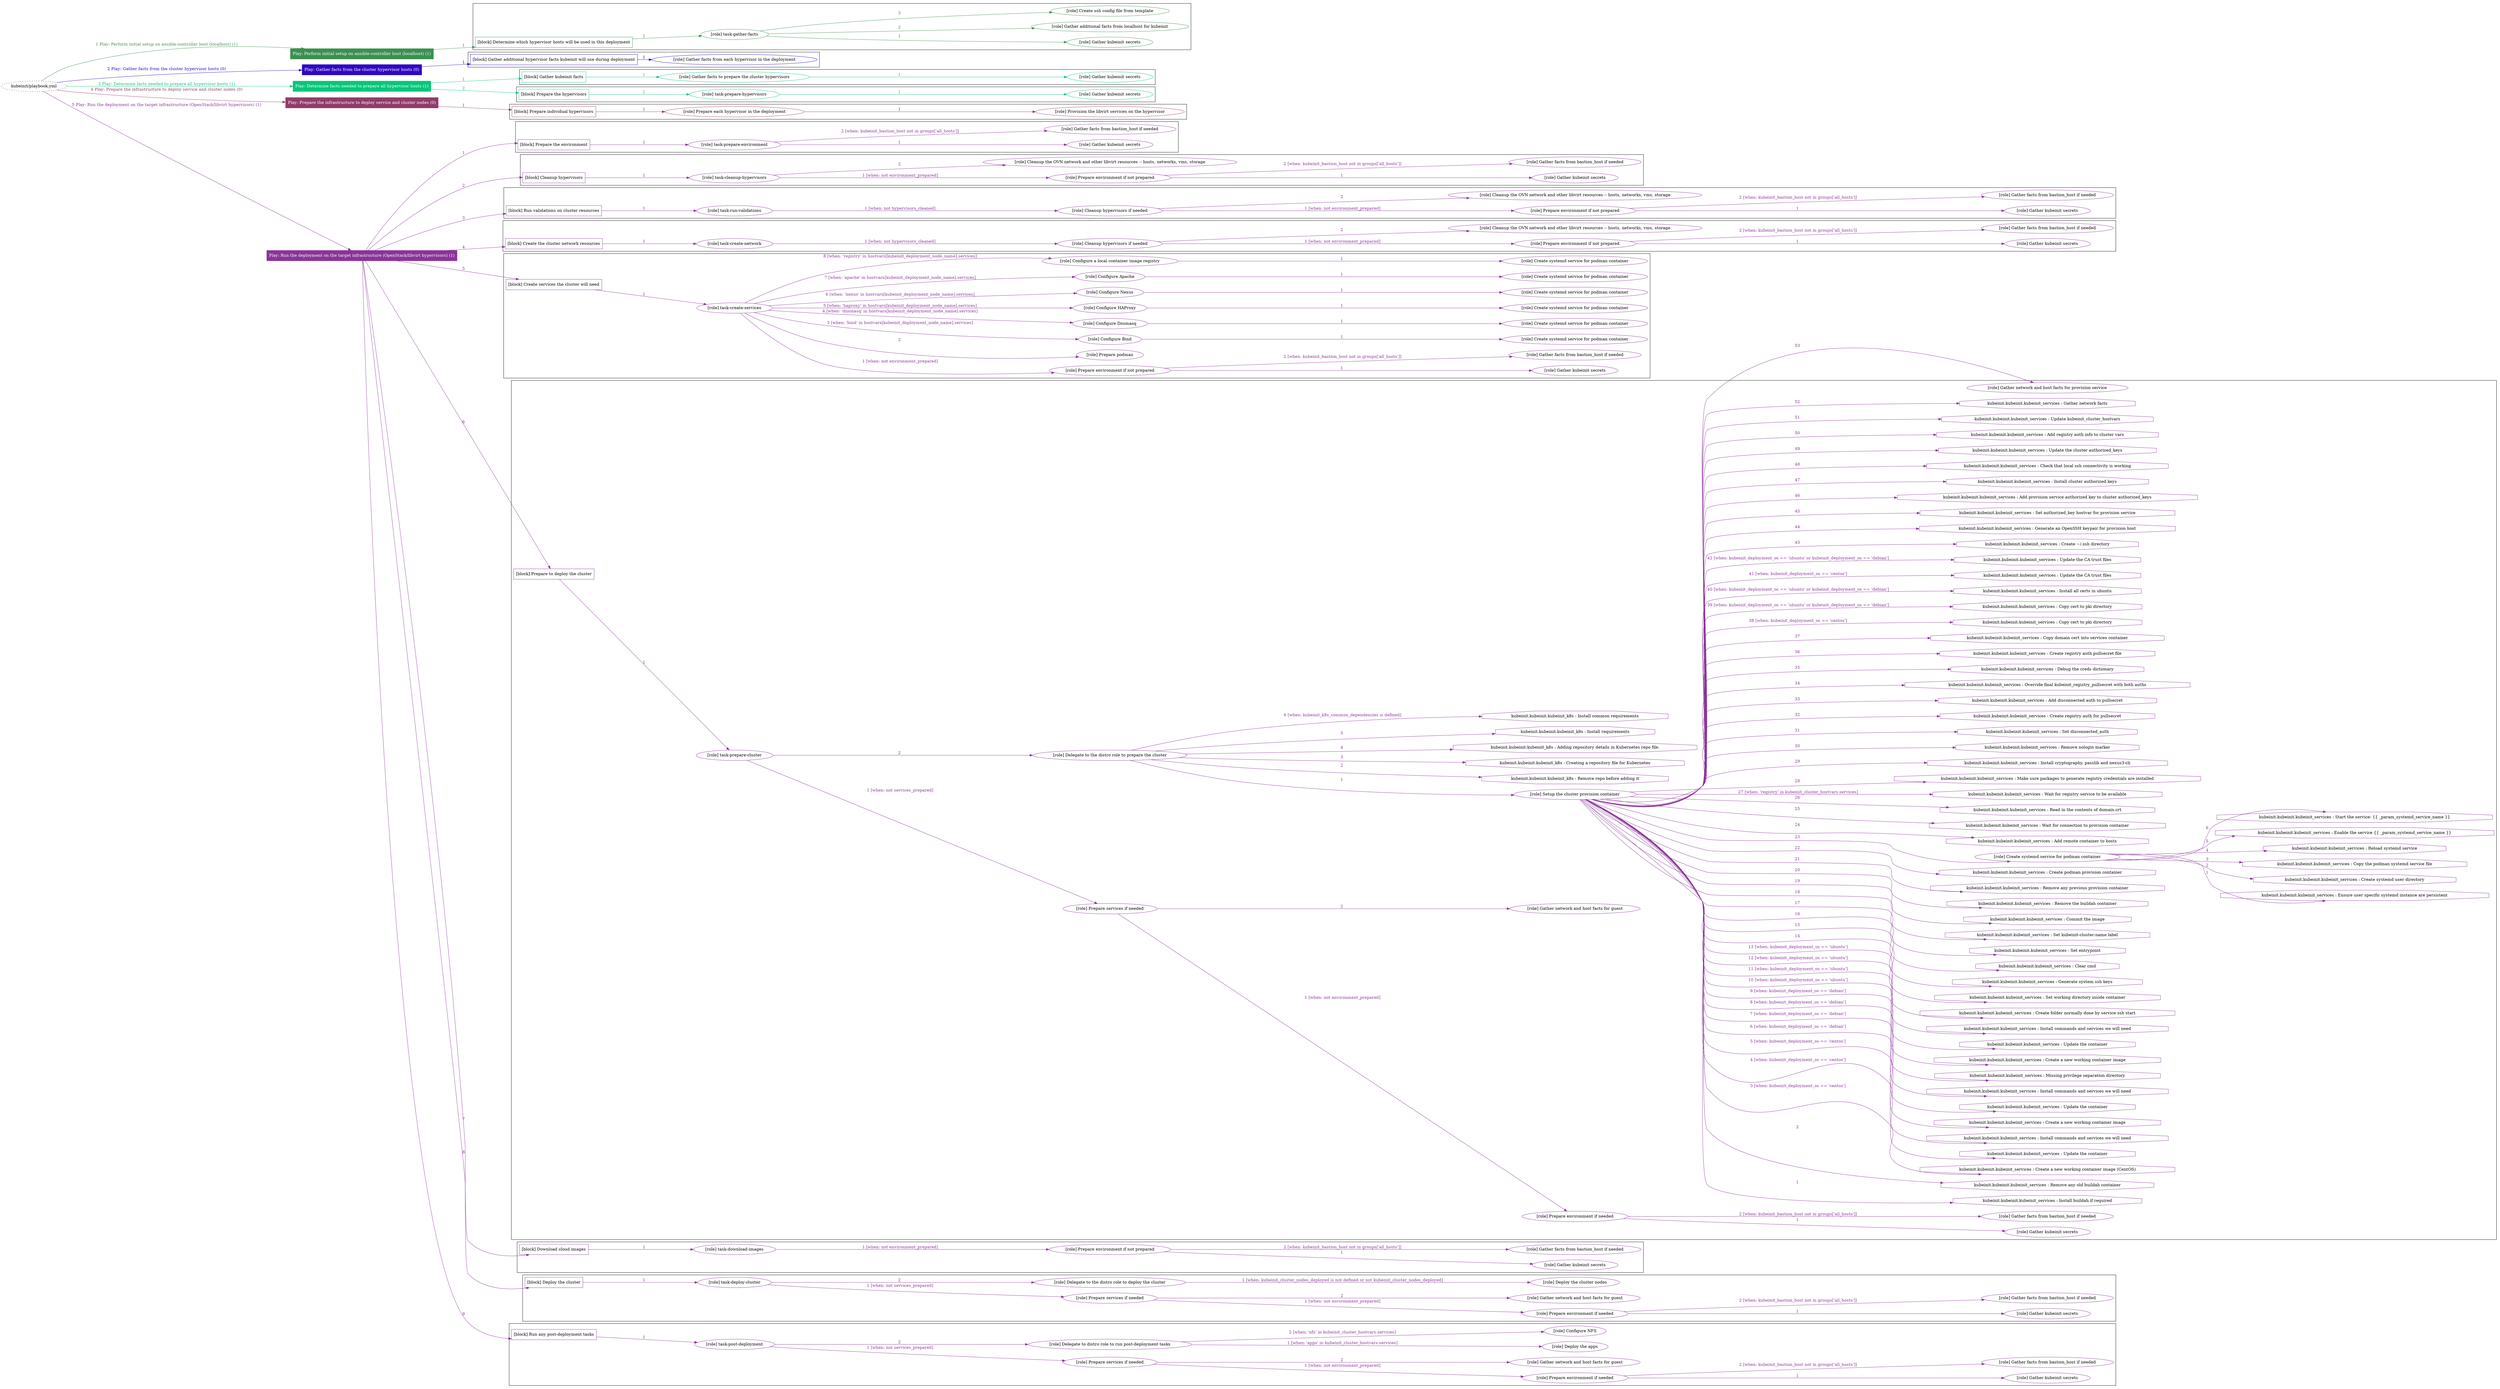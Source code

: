 digraph {
	graph [concentrate=true ordering=in rankdir=LR ratio=fill]
	edge [esep=5 sep=10]
	"kubeinit/playbook.yml" [URL="/home/runner/work/kubeinit/kubeinit/kubeinit/playbook.yml" id=playbook_31f31eab style=dotted]
	"kubeinit/playbook.yml" -> play_c435186e [label="1 Play: Perform initial setup on ansible-controller host (localhost) (1)" color="#3b904f" fontcolor="#3b904f" id=edge_play_c435186e labeltooltip="1 Play: Perform initial setup on ansible-controller host (localhost) (1)" tooltip="1 Play: Perform initial setup on ansible-controller host (localhost) (1)"]
	subgraph "Play: Perform initial setup on ansible-controller host (localhost) (1)" {
		play_c435186e [label="Play: Perform initial setup on ansible-controller host (localhost) (1)" URL="/home/runner/work/kubeinit/kubeinit/kubeinit/playbook.yml" color="#3b904f" fontcolor="#ffffff" id=play_c435186e shape=box style=filled tooltip=localhost]
		play_c435186e -> block_04a37203 [label=1 color="#3b904f" fontcolor="#3b904f" id=edge_block_04a37203 labeltooltip=1 tooltip=1]
		subgraph cluster_block_04a37203 {
			block_04a37203 [label="[block] Determine which hypervisor hosts will be used in this deployment" URL="/home/runner/work/kubeinit/kubeinit/kubeinit/playbook.yml" color="#3b904f" id=block_04a37203 labeltooltip="Determine which hypervisor hosts will be used in this deployment" shape=box tooltip="Determine which hypervisor hosts will be used in this deployment"]
			block_04a37203 -> role_0ee4edb7 [label="1 " color="#3b904f" fontcolor="#3b904f" id=edge_role_0ee4edb7 labeltooltip="1 " tooltip="1 "]
			subgraph "task-gather-facts" {
				role_0ee4edb7 [label="[role] task-gather-facts" URL="/home/runner/work/kubeinit/kubeinit/kubeinit/playbook.yml" color="#3b904f" id=role_0ee4edb7 tooltip="task-gather-facts"]
				role_0ee4edb7 -> role_473143f2 [label="1 " color="#3b904f" fontcolor="#3b904f" id=edge_role_473143f2 labeltooltip="1 " tooltip="1 "]
				subgraph "Gather kubeinit secrets" {
					role_473143f2 [label="[role] Gather kubeinit secrets" URL="/home/runner/.ansible/collections/ansible_collections/kubeinit/kubeinit/roles/kubeinit_prepare/tasks/build_hypervisors_group.yml" color="#3b904f" id=role_473143f2 tooltip="Gather kubeinit secrets"]
				}
				role_0ee4edb7 -> role_04f3df2d [label="2 " color="#3b904f" fontcolor="#3b904f" id=edge_role_04f3df2d labeltooltip="2 " tooltip="2 "]
				subgraph "Gather additional facts from localhost for kubeinit" {
					role_04f3df2d [label="[role] Gather additional facts from localhost for kubeinit" URL="/home/runner/.ansible/collections/ansible_collections/kubeinit/kubeinit/roles/kubeinit_prepare/tasks/build_hypervisors_group.yml" color="#3b904f" id=role_04f3df2d tooltip="Gather additional facts from localhost for kubeinit"]
				}
				role_0ee4edb7 -> role_e4d20ddf [label="3 " color="#3b904f" fontcolor="#3b904f" id=edge_role_e4d20ddf labeltooltip="3 " tooltip="3 "]
				subgraph "Create ssh config file from template" {
					role_e4d20ddf [label="[role] Create ssh config file from template" URL="/home/runner/.ansible/collections/ansible_collections/kubeinit/kubeinit/roles/kubeinit_prepare/tasks/build_hypervisors_group.yml" color="#3b904f" id=role_e4d20ddf tooltip="Create ssh config file from template"]
				}
			}
		}
	}
	"kubeinit/playbook.yml" -> play_d4ee5ace [label="2 Play: Gather facts from the cluster hypervisor hosts (0)" color="#2f08c4" fontcolor="#2f08c4" id=edge_play_d4ee5ace labeltooltip="2 Play: Gather facts from the cluster hypervisor hosts (0)" tooltip="2 Play: Gather facts from the cluster hypervisor hosts (0)"]
	subgraph "Play: Gather facts from the cluster hypervisor hosts (0)" {
		play_d4ee5ace [label="Play: Gather facts from the cluster hypervisor hosts (0)" URL="/home/runner/work/kubeinit/kubeinit/kubeinit/playbook.yml" color="#2f08c4" fontcolor="#ffffff" id=play_d4ee5ace shape=box style=filled tooltip="Play: Gather facts from the cluster hypervisor hosts (0)"]
		play_d4ee5ace -> block_0c9a6eb3 [label=1 color="#2f08c4" fontcolor="#2f08c4" id=edge_block_0c9a6eb3 labeltooltip=1 tooltip=1]
		subgraph cluster_block_0c9a6eb3 {
			block_0c9a6eb3 [label="[block] Gather additional hypervisor facts kubeinit will use during deployment" URL="/home/runner/work/kubeinit/kubeinit/kubeinit/playbook.yml" color="#2f08c4" id=block_0c9a6eb3 labeltooltip="Gather additional hypervisor facts kubeinit will use during deployment" shape=box tooltip="Gather additional hypervisor facts kubeinit will use during deployment"]
			block_0c9a6eb3 -> role_b1bf61c1 [label="1 " color="#2f08c4" fontcolor="#2f08c4" id=edge_role_b1bf61c1 labeltooltip="1 " tooltip="1 "]
			subgraph "Gather facts from each hypervisor in the deployment" {
				role_b1bf61c1 [label="[role] Gather facts from each hypervisor in the deployment" URL="/home/runner/work/kubeinit/kubeinit/kubeinit/playbook.yml" color="#2f08c4" id=role_b1bf61c1 tooltip="Gather facts from each hypervisor in the deployment"]
			}
		}
	}
	"kubeinit/playbook.yml" -> play_64d92dde [label="3 Play: Determine facts needed to prepare all hypervisor hosts (1)" color="#05c77a" fontcolor="#05c77a" id=edge_play_64d92dde labeltooltip="3 Play: Determine facts needed to prepare all hypervisor hosts (1)" tooltip="3 Play: Determine facts needed to prepare all hypervisor hosts (1)"]
	subgraph "Play: Determine facts needed to prepare all hypervisor hosts (1)" {
		play_64d92dde [label="Play: Determine facts needed to prepare all hypervisor hosts (1)" URL="/home/runner/work/kubeinit/kubeinit/kubeinit/playbook.yml" color="#05c77a" fontcolor="#ffffff" id=play_64d92dde shape=box style=filled tooltip=localhost]
		play_64d92dde -> block_d0235919 [label=1 color="#05c77a" fontcolor="#05c77a" id=edge_block_d0235919 labeltooltip=1 tooltip=1]
		subgraph cluster_block_d0235919 {
			block_d0235919 [label="[block] Gather kubeinit facts" URL="/home/runner/work/kubeinit/kubeinit/kubeinit/playbook.yml" color="#05c77a" id=block_d0235919 labeltooltip="Gather kubeinit facts" shape=box tooltip="Gather kubeinit facts"]
			block_d0235919 -> role_a82c22c2 [label="1 " color="#05c77a" fontcolor="#05c77a" id=edge_role_a82c22c2 labeltooltip="1 " tooltip="1 "]
			subgraph "Gather facts to prepare the cluster hypervisors" {
				role_a82c22c2 [label="[role] Gather facts to prepare the cluster hypervisors" URL="/home/runner/work/kubeinit/kubeinit/kubeinit/playbook.yml" color="#05c77a" id=role_a82c22c2 tooltip="Gather facts to prepare the cluster hypervisors"]
				role_a82c22c2 -> role_f1629aeb [label="1 " color="#05c77a" fontcolor="#05c77a" id=edge_role_f1629aeb labeltooltip="1 " tooltip="1 "]
				subgraph "Gather kubeinit secrets" {
					role_f1629aeb [label="[role] Gather kubeinit secrets" URL="/home/runner/.ansible/collections/ansible_collections/kubeinit/kubeinit/roles/kubeinit_prepare/tasks/gather_kubeinit_facts.yml" color="#05c77a" id=role_f1629aeb tooltip="Gather kubeinit secrets"]
				}
			}
		}
		play_64d92dde -> block_eda1b227 [label=2 color="#05c77a" fontcolor="#05c77a" id=edge_block_eda1b227 labeltooltip=2 tooltip=2]
		subgraph cluster_block_eda1b227 {
			block_eda1b227 [label="[block] Prepare the hypervisors" URL="/home/runner/work/kubeinit/kubeinit/kubeinit/playbook.yml" color="#05c77a" id=block_eda1b227 labeltooltip="Prepare the hypervisors" shape=box tooltip="Prepare the hypervisors"]
			block_eda1b227 -> role_9138ffc9 [label="1 " color="#05c77a" fontcolor="#05c77a" id=edge_role_9138ffc9 labeltooltip="1 " tooltip="1 "]
			subgraph "task-prepare-hypervisors" {
				role_9138ffc9 [label="[role] task-prepare-hypervisors" URL="/home/runner/work/kubeinit/kubeinit/kubeinit/playbook.yml" color="#05c77a" id=role_9138ffc9 tooltip="task-prepare-hypervisors"]
				role_9138ffc9 -> role_3fda4ea3 [label="1 " color="#05c77a" fontcolor="#05c77a" id=edge_role_3fda4ea3 labeltooltip="1 " tooltip="1 "]
				subgraph "Gather kubeinit secrets" {
					role_3fda4ea3 [label="[role] Gather kubeinit secrets" URL="/home/runner/.ansible/collections/ansible_collections/kubeinit/kubeinit/roles/kubeinit_prepare/tasks/gather_kubeinit_facts.yml" color="#05c77a" id=role_3fda4ea3 tooltip="Gather kubeinit secrets"]
				}
			}
		}
	}
	"kubeinit/playbook.yml" -> play_2e81884f [label="4 Play: Prepare the infrastructure to deploy service and cluster nodes (0)" color="#913b67" fontcolor="#913b67" id=edge_play_2e81884f labeltooltip="4 Play: Prepare the infrastructure to deploy service and cluster nodes (0)" tooltip="4 Play: Prepare the infrastructure to deploy service and cluster nodes (0)"]
	subgraph "Play: Prepare the infrastructure to deploy service and cluster nodes (0)" {
		play_2e81884f [label="Play: Prepare the infrastructure to deploy service and cluster nodes (0)" URL="/home/runner/work/kubeinit/kubeinit/kubeinit/playbook.yml" color="#913b67" fontcolor="#ffffff" id=play_2e81884f shape=box style=filled tooltip="Play: Prepare the infrastructure to deploy service and cluster nodes (0)"]
		play_2e81884f -> block_c6037185 [label=1 color="#913b67" fontcolor="#913b67" id=edge_block_c6037185 labeltooltip=1 tooltip=1]
		subgraph cluster_block_c6037185 {
			block_c6037185 [label="[block] Prepare individual hypervisors" URL="/home/runner/work/kubeinit/kubeinit/kubeinit/playbook.yml" color="#913b67" id=block_c6037185 labeltooltip="Prepare individual hypervisors" shape=box tooltip="Prepare individual hypervisors"]
			block_c6037185 -> role_cb3d6d62 [label="1 " color="#913b67" fontcolor="#913b67" id=edge_role_cb3d6d62 labeltooltip="1 " tooltip="1 "]
			subgraph "Prepare each hypervisor in the deployment" {
				role_cb3d6d62 [label="[role] Prepare each hypervisor in the deployment" URL="/home/runner/work/kubeinit/kubeinit/kubeinit/playbook.yml" color="#913b67" id=role_cb3d6d62 tooltip="Prepare each hypervisor in the deployment"]
				role_cb3d6d62 -> role_14bba05f [label="1 " color="#913b67" fontcolor="#913b67" id=edge_role_14bba05f labeltooltip="1 " tooltip="1 "]
				subgraph "Provision the libvirt services on the hypervisor" {
					role_14bba05f [label="[role] Provision the libvirt services on the hypervisor" URL="/home/runner/.ansible/collections/ansible_collections/kubeinit/kubeinit/roles/kubeinit_prepare/tasks/prepare_hypervisor.yml" color="#913b67" id=role_14bba05f tooltip="Provision the libvirt services on the hypervisor"]
				}
			}
		}
	}
	"kubeinit/playbook.yml" -> play_7eb098e8 [label="5 Play: Run the deployment on the target infrastructure (OpenStack/libvirt hypervisors) (1)" color="#8a3498" fontcolor="#8a3498" id=edge_play_7eb098e8 labeltooltip="5 Play: Run the deployment on the target infrastructure (OpenStack/libvirt hypervisors) (1)" tooltip="5 Play: Run the deployment on the target infrastructure (OpenStack/libvirt hypervisors) (1)"]
	subgraph "Play: Run the deployment on the target infrastructure (OpenStack/libvirt hypervisors) (1)" {
		play_7eb098e8 [label="Play: Run the deployment on the target infrastructure (OpenStack/libvirt hypervisors) (1)" URL="/home/runner/work/kubeinit/kubeinit/kubeinit/playbook.yml" color="#8a3498" fontcolor="#ffffff" id=play_7eb098e8 shape=box style=filled tooltip=localhost]
		play_7eb098e8 -> block_b1d30b52 [label=1 color="#8a3498" fontcolor="#8a3498" id=edge_block_b1d30b52 labeltooltip=1 tooltip=1]
		subgraph cluster_block_b1d30b52 {
			block_b1d30b52 [label="[block] Prepare the environment" URL="/home/runner/work/kubeinit/kubeinit/kubeinit/playbook.yml" color="#8a3498" id=block_b1d30b52 labeltooltip="Prepare the environment" shape=box tooltip="Prepare the environment"]
			block_b1d30b52 -> role_22cd4758 [label="1 " color="#8a3498" fontcolor="#8a3498" id=edge_role_22cd4758 labeltooltip="1 " tooltip="1 "]
			subgraph "task-prepare-environment" {
				role_22cd4758 [label="[role] task-prepare-environment" URL="/home/runner/work/kubeinit/kubeinit/kubeinit/playbook.yml" color="#8a3498" id=role_22cd4758 tooltip="task-prepare-environment"]
				role_22cd4758 -> role_54104978 [label="1 " color="#8a3498" fontcolor="#8a3498" id=edge_role_54104978 labeltooltip="1 " tooltip="1 "]
				subgraph "Gather kubeinit secrets" {
					role_54104978 [label="[role] Gather kubeinit secrets" URL="/home/runner/.ansible/collections/ansible_collections/kubeinit/kubeinit/roles/kubeinit_prepare/tasks/gather_kubeinit_facts.yml" color="#8a3498" id=role_54104978 tooltip="Gather kubeinit secrets"]
				}
				role_22cd4758 -> role_c5358de4 [label="2 [when: kubeinit_bastion_host not in groups['all_hosts']]" color="#8a3498" fontcolor="#8a3498" id=edge_role_c5358de4 labeltooltip="2 [when: kubeinit_bastion_host not in groups['all_hosts']]" tooltip="2 [when: kubeinit_bastion_host not in groups['all_hosts']]"]
				subgraph "Gather facts from bastion_host if needed" {
					role_c5358de4 [label="[role] Gather facts from bastion_host if needed" URL="/home/runner/.ansible/collections/ansible_collections/kubeinit/kubeinit/roles/kubeinit_prepare/tasks/main.yml" color="#8a3498" id=role_c5358de4 tooltip="Gather facts from bastion_host if needed"]
				}
			}
		}
		play_7eb098e8 -> block_89eec7e4 [label=2 color="#8a3498" fontcolor="#8a3498" id=edge_block_89eec7e4 labeltooltip=2 tooltip=2]
		subgraph cluster_block_89eec7e4 {
			block_89eec7e4 [label="[block] Cleanup hypervisors" URL="/home/runner/work/kubeinit/kubeinit/kubeinit/playbook.yml" color="#8a3498" id=block_89eec7e4 labeltooltip="Cleanup hypervisors" shape=box tooltip="Cleanup hypervisors"]
			block_89eec7e4 -> role_b41ccb2f [label="1 " color="#8a3498" fontcolor="#8a3498" id=edge_role_b41ccb2f labeltooltip="1 " tooltip="1 "]
			subgraph "task-cleanup-hypervisors" {
				role_b41ccb2f [label="[role] task-cleanup-hypervisors" URL="/home/runner/work/kubeinit/kubeinit/kubeinit/playbook.yml" color="#8a3498" id=role_b41ccb2f tooltip="task-cleanup-hypervisors"]
				role_b41ccb2f -> role_52bdaf86 [label="1 [when: not environment_prepared]" color="#8a3498" fontcolor="#8a3498" id=edge_role_52bdaf86 labeltooltip="1 [when: not environment_prepared]" tooltip="1 [when: not environment_prepared]"]
				subgraph "Prepare environment if not prepared" {
					role_52bdaf86 [label="[role] Prepare environment if not prepared" URL="/home/runner/.ansible/collections/ansible_collections/kubeinit/kubeinit/roles/kubeinit_libvirt/tasks/cleanup_hypervisors.yml" color="#8a3498" id=role_52bdaf86 tooltip="Prepare environment if not prepared"]
					role_52bdaf86 -> role_a301df51 [label="1 " color="#8a3498" fontcolor="#8a3498" id=edge_role_a301df51 labeltooltip="1 " tooltip="1 "]
					subgraph "Gather kubeinit secrets" {
						role_a301df51 [label="[role] Gather kubeinit secrets" URL="/home/runner/.ansible/collections/ansible_collections/kubeinit/kubeinit/roles/kubeinit_prepare/tasks/gather_kubeinit_facts.yml" color="#8a3498" id=role_a301df51 tooltip="Gather kubeinit secrets"]
					}
					role_52bdaf86 -> role_8f1b18c9 [label="2 [when: kubeinit_bastion_host not in groups['all_hosts']]" color="#8a3498" fontcolor="#8a3498" id=edge_role_8f1b18c9 labeltooltip="2 [when: kubeinit_bastion_host not in groups['all_hosts']]" tooltip="2 [when: kubeinit_bastion_host not in groups['all_hosts']]"]
					subgraph "Gather facts from bastion_host if needed" {
						role_8f1b18c9 [label="[role] Gather facts from bastion_host if needed" URL="/home/runner/.ansible/collections/ansible_collections/kubeinit/kubeinit/roles/kubeinit_prepare/tasks/main.yml" color="#8a3498" id=role_8f1b18c9 tooltip="Gather facts from bastion_host if needed"]
					}
				}
				role_b41ccb2f -> role_2a0cebb8 [label="2 " color="#8a3498" fontcolor="#8a3498" id=edge_role_2a0cebb8 labeltooltip="2 " tooltip="2 "]
				subgraph "Cleanup the OVN network and other libvirt resources -- hosts, networks, vms, storage" {
					role_2a0cebb8 [label="[role] Cleanup the OVN network and other libvirt resources -- hosts, networks, vms, storage" URL="/home/runner/.ansible/collections/ansible_collections/kubeinit/kubeinit/roles/kubeinit_libvirt/tasks/cleanup_hypervisors.yml" color="#8a3498" id=role_2a0cebb8 tooltip="Cleanup the OVN network and other libvirt resources -- hosts, networks, vms, storage"]
				}
			}
		}
		play_7eb098e8 -> block_bf9aee37 [label=3 color="#8a3498" fontcolor="#8a3498" id=edge_block_bf9aee37 labeltooltip=3 tooltip=3]
		subgraph cluster_block_bf9aee37 {
			block_bf9aee37 [label="[block] Run validations on cluster resources" URL="/home/runner/work/kubeinit/kubeinit/kubeinit/playbook.yml" color="#8a3498" id=block_bf9aee37 labeltooltip="Run validations on cluster resources" shape=box tooltip="Run validations on cluster resources"]
			block_bf9aee37 -> role_b78c568e [label="1 " color="#8a3498" fontcolor="#8a3498" id=edge_role_b78c568e labeltooltip="1 " tooltip="1 "]
			subgraph "task-run-validations" {
				role_b78c568e [label="[role] task-run-validations" URL="/home/runner/work/kubeinit/kubeinit/kubeinit/playbook.yml" color="#8a3498" id=role_b78c568e tooltip="task-run-validations"]
				role_b78c568e -> role_ac0cbd9a [label="1 [when: not hypervisors_cleaned]" color="#8a3498" fontcolor="#8a3498" id=edge_role_ac0cbd9a labeltooltip="1 [when: not hypervisors_cleaned]" tooltip="1 [when: not hypervisors_cleaned]"]
				subgraph "Cleanup hypervisors if needed" {
					role_ac0cbd9a [label="[role] Cleanup hypervisors if needed" URL="/home/runner/.ansible/collections/ansible_collections/kubeinit/kubeinit/roles/kubeinit_validations/tasks/main.yml" color="#8a3498" id=role_ac0cbd9a tooltip="Cleanup hypervisors if needed"]
					role_ac0cbd9a -> role_35eb7101 [label="1 [when: not environment_prepared]" color="#8a3498" fontcolor="#8a3498" id=edge_role_35eb7101 labeltooltip="1 [when: not environment_prepared]" tooltip="1 [when: not environment_prepared]"]
					subgraph "Prepare environment if not prepared" {
						role_35eb7101 [label="[role] Prepare environment if not prepared" URL="/home/runner/.ansible/collections/ansible_collections/kubeinit/kubeinit/roles/kubeinit_libvirt/tasks/cleanup_hypervisors.yml" color="#8a3498" id=role_35eb7101 tooltip="Prepare environment if not prepared"]
						role_35eb7101 -> role_0dda90f9 [label="1 " color="#8a3498" fontcolor="#8a3498" id=edge_role_0dda90f9 labeltooltip="1 " tooltip="1 "]
						subgraph "Gather kubeinit secrets" {
							role_0dda90f9 [label="[role] Gather kubeinit secrets" URL="/home/runner/.ansible/collections/ansible_collections/kubeinit/kubeinit/roles/kubeinit_prepare/tasks/gather_kubeinit_facts.yml" color="#8a3498" id=role_0dda90f9 tooltip="Gather kubeinit secrets"]
						}
						role_35eb7101 -> role_236e114f [label="2 [when: kubeinit_bastion_host not in groups['all_hosts']]" color="#8a3498" fontcolor="#8a3498" id=edge_role_236e114f labeltooltip="2 [when: kubeinit_bastion_host not in groups['all_hosts']]" tooltip="2 [when: kubeinit_bastion_host not in groups['all_hosts']]"]
						subgraph "Gather facts from bastion_host if needed" {
							role_236e114f [label="[role] Gather facts from bastion_host if needed" URL="/home/runner/.ansible/collections/ansible_collections/kubeinit/kubeinit/roles/kubeinit_prepare/tasks/main.yml" color="#8a3498" id=role_236e114f tooltip="Gather facts from bastion_host if needed"]
						}
					}
					role_ac0cbd9a -> role_312133c6 [label="2 " color="#8a3498" fontcolor="#8a3498" id=edge_role_312133c6 labeltooltip="2 " tooltip="2 "]
					subgraph "Cleanup the OVN network and other libvirt resources -- hosts, networks, vms, storage" {
						role_312133c6 [label="[role] Cleanup the OVN network and other libvirt resources -- hosts, networks, vms, storage" URL="/home/runner/.ansible/collections/ansible_collections/kubeinit/kubeinit/roles/kubeinit_libvirt/tasks/cleanup_hypervisors.yml" color="#8a3498" id=role_312133c6 tooltip="Cleanup the OVN network and other libvirt resources -- hosts, networks, vms, storage"]
					}
				}
			}
		}
		play_7eb098e8 -> block_345a927a [label=4 color="#8a3498" fontcolor="#8a3498" id=edge_block_345a927a labeltooltip=4 tooltip=4]
		subgraph cluster_block_345a927a {
			block_345a927a [label="[block] Create the cluster network resources" URL="/home/runner/work/kubeinit/kubeinit/kubeinit/playbook.yml" color="#8a3498" id=block_345a927a labeltooltip="Create the cluster network resources" shape=box tooltip="Create the cluster network resources"]
			block_345a927a -> role_28604ce6 [label="1 " color="#8a3498" fontcolor="#8a3498" id=edge_role_28604ce6 labeltooltip="1 " tooltip="1 "]
			subgraph "task-create-network" {
				role_28604ce6 [label="[role] task-create-network" URL="/home/runner/work/kubeinit/kubeinit/kubeinit/playbook.yml" color="#8a3498" id=role_28604ce6 tooltip="task-create-network"]
				role_28604ce6 -> role_e441bbca [label="1 [when: not hypervisors_cleaned]" color="#8a3498" fontcolor="#8a3498" id=edge_role_e441bbca labeltooltip="1 [when: not hypervisors_cleaned]" tooltip="1 [when: not hypervisors_cleaned]"]
				subgraph "Cleanup hypervisors if needed" {
					role_e441bbca [label="[role] Cleanup hypervisors if needed" URL="/home/runner/.ansible/collections/ansible_collections/kubeinit/kubeinit/roles/kubeinit_libvirt/tasks/create_network.yml" color="#8a3498" id=role_e441bbca tooltip="Cleanup hypervisors if needed"]
					role_e441bbca -> role_785baa28 [label="1 [when: not environment_prepared]" color="#8a3498" fontcolor="#8a3498" id=edge_role_785baa28 labeltooltip="1 [when: not environment_prepared]" tooltip="1 [when: not environment_prepared]"]
					subgraph "Prepare environment if not prepared" {
						role_785baa28 [label="[role] Prepare environment if not prepared" URL="/home/runner/.ansible/collections/ansible_collections/kubeinit/kubeinit/roles/kubeinit_libvirt/tasks/cleanup_hypervisors.yml" color="#8a3498" id=role_785baa28 tooltip="Prepare environment if not prepared"]
						role_785baa28 -> role_8772c7fb [label="1 " color="#8a3498" fontcolor="#8a3498" id=edge_role_8772c7fb labeltooltip="1 " tooltip="1 "]
						subgraph "Gather kubeinit secrets" {
							role_8772c7fb [label="[role] Gather kubeinit secrets" URL="/home/runner/.ansible/collections/ansible_collections/kubeinit/kubeinit/roles/kubeinit_prepare/tasks/gather_kubeinit_facts.yml" color="#8a3498" id=role_8772c7fb tooltip="Gather kubeinit secrets"]
						}
						role_785baa28 -> role_aff00cff [label="2 [when: kubeinit_bastion_host not in groups['all_hosts']]" color="#8a3498" fontcolor="#8a3498" id=edge_role_aff00cff labeltooltip="2 [when: kubeinit_bastion_host not in groups['all_hosts']]" tooltip="2 [when: kubeinit_bastion_host not in groups['all_hosts']]"]
						subgraph "Gather facts from bastion_host if needed" {
							role_aff00cff [label="[role] Gather facts from bastion_host if needed" URL="/home/runner/.ansible/collections/ansible_collections/kubeinit/kubeinit/roles/kubeinit_prepare/tasks/main.yml" color="#8a3498" id=role_aff00cff tooltip="Gather facts from bastion_host if needed"]
						}
					}
					role_e441bbca -> role_5f413313 [label="2 " color="#8a3498" fontcolor="#8a3498" id=edge_role_5f413313 labeltooltip="2 " tooltip="2 "]
					subgraph "Cleanup the OVN network and other libvirt resources -- hosts, networks, vms, storage" {
						role_5f413313 [label="[role] Cleanup the OVN network and other libvirt resources -- hosts, networks, vms, storage" URL="/home/runner/.ansible/collections/ansible_collections/kubeinit/kubeinit/roles/kubeinit_libvirt/tasks/cleanup_hypervisors.yml" color="#8a3498" id=role_5f413313 tooltip="Cleanup the OVN network and other libvirt resources -- hosts, networks, vms, storage"]
					}
				}
			}
		}
		play_7eb098e8 -> block_2bd05c0a [label=5 color="#8a3498" fontcolor="#8a3498" id=edge_block_2bd05c0a labeltooltip=5 tooltip=5]
		subgraph cluster_block_2bd05c0a {
			block_2bd05c0a [label="[block] Create services the cluster will need" URL="/home/runner/work/kubeinit/kubeinit/kubeinit/playbook.yml" color="#8a3498" id=block_2bd05c0a labeltooltip="Create services the cluster will need" shape=box tooltip="Create services the cluster will need"]
			block_2bd05c0a -> role_a7ab0d13 [label="1 " color="#8a3498" fontcolor="#8a3498" id=edge_role_a7ab0d13 labeltooltip="1 " tooltip="1 "]
			subgraph "task-create-services" {
				role_a7ab0d13 [label="[role] task-create-services" URL="/home/runner/work/kubeinit/kubeinit/kubeinit/playbook.yml" color="#8a3498" id=role_a7ab0d13 tooltip="task-create-services"]
				role_a7ab0d13 -> role_2840a5f3 [label="1 [when: not environment_prepared]" color="#8a3498" fontcolor="#8a3498" id=edge_role_2840a5f3 labeltooltip="1 [when: not environment_prepared]" tooltip="1 [when: not environment_prepared]"]
				subgraph "Prepare environment if not prepared" {
					role_2840a5f3 [label="[role] Prepare environment if not prepared" URL="/home/runner/.ansible/collections/ansible_collections/kubeinit/kubeinit/roles/kubeinit_services/tasks/main.yml" color="#8a3498" id=role_2840a5f3 tooltip="Prepare environment if not prepared"]
					role_2840a5f3 -> role_385f8c97 [label="1 " color="#8a3498" fontcolor="#8a3498" id=edge_role_385f8c97 labeltooltip="1 " tooltip="1 "]
					subgraph "Gather kubeinit secrets" {
						role_385f8c97 [label="[role] Gather kubeinit secrets" URL="/home/runner/.ansible/collections/ansible_collections/kubeinit/kubeinit/roles/kubeinit_prepare/tasks/gather_kubeinit_facts.yml" color="#8a3498" id=role_385f8c97 tooltip="Gather kubeinit secrets"]
					}
					role_2840a5f3 -> role_e3546982 [label="2 [when: kubeinit_bastion_host not in groups['all_hosts']]" color="#8a3498" fontcolor="#8a3498" id=edge_role_e3546982 labeltooltip="2 [when: kubeinit_bastion_host not in groups['all_hosts']]" tooltip="2 [when: kubeinit_bastion_host not in groups['all_hosts']]"]
					subgraph "Gather facts from bastion_host if needed" {
						role_e3546982 [label="[role] Gather facts from bastion_host if needed" URL="/home/runner/.ansible/collections/ansible_collections/kubeinit/kubeinit/roles/kubeinit_prepare/tasks/main.yml" color="#8a3498" id=role_e3546982 tooltip="Gather facts from bastion_host if needed"]
					}
				}
				role_a7ab0d13 -> role_b5639904 [label="2 " color="#8a3498" fontcolor="#8a3498" id=edge_role_b5639904 labeltooltip="2 " tooltip="2 "]
				subgraph "Prepare podman" {
					role_b5639904 [label="[role] Prepare podman" URL="/home/runner/.ansible/collections/ansible_collections/kubeinit/kubeinit/roles/kubeinit_services/tasks/00_create_service_pod.yml" color="#8a3498" id=role_b5639904 tooltip="Prepare podman"]
				}
				role_a7ab0d13 -> role_eb658557 [label="3 [when: 'bind' in hostvars[kubeinit_deployment_node_name].services]" color="#8a3498" fontcolor="#8a3498" id=edge_role_eb658557 labeltooltip="3 [when: 'bind' in hostvars[kubeinit_deployment_node_name].services]" tooltip="3 [when: 'bind' in hostvars[kubeinit_deployment_node_name].services]"]
				subgraph "Configure Bind" {
					role_eb658557 [label="[role] Configure Bind" URL="/home/runner/.ansible/collections/ansible_collections/kubeinit/kubeinit/roles/kubeinit_services/tasks/start_services_containers.yml" color="#8a3498" id=role_eb658557 tooltip="Configure Bind"]
					role_eb658557 -> role_62568b74 [label="1 " color="#8a3498" fontcolor="#8a3498" id=edge_role_62568b74 labeltooltip="1 " tooltip="1 "]
					subgraph "Create systemd service for podman container" {
						role_62568b74 [label="[role] Create systemd service for podman container" URL="/home/runner/.ansible/collections/ansible_collections/kubeinit/kubeinit/roles/kubeinit_bind/tasks/main.yml" color="#8a3498" id=role_62568b74 tooltip="Create systemd service for podman container"]
					}
				}
				role_a7ab0d13 -> role_693f5e77 [label="4 [when: 'dnsmasq' in hostvars[kubeinit_deployment_node_name].services]" color="#8a3498" fontcolor="#8a3498" id=edge_role_693f5e77 labeltooltip="4 [when: 'dnsmasq' in hostvars[kubeinit_deployment_node_name].services]" tooltip="4 [when: 'dnsmasq' in hostvars[kubeinit_deployment_node_name].services]"]
				subgraph "Configure Dnsmasq" {
					role_693f5e77 [label="[role] Configure Dnsmasq" URL="/home/runner/.ansible/collections/ansible_collections/kubeinit/kubeinit/roles/kubeinit_services/tasks/start_services_containers.yml" color="#8a3498" id=role_693f5e77 tooltip="Configure Dnsmasq"]
					role_693f5e77 -> role_66913e04 [label="1 " color="#8a3498" fontcolor="#8a3498" id=edge_role_66913e04 labeltooltip="1 " tooltip="1 "]
					subgraph "Create systemd service for podman container" {
						role_66913e04 [label="[role] Create systemd service for podman container" URL="/home/runner/.ansible/collections/ansible_collections/kubeinit/kubeinit/roles/kubeinit_dnsmasq/tasks/main.yml" color="#8a3498" id=role_66913e04 tooltip="Create systemd service for podman container"]
					}
				}
				role_a7ab0d13 -> role_d6166a0b [label="5 [when: 'haproxy' in hostvars[kubeinit_deployment_node_name].services]" color="#8a3498" fontcolor="#8a3498" id=edge_role_d6166a0b labeltooltip="5 [when: 'haproxy' in hostvars[kubeinit_deployment_node_name].services]" tooltip="5 [when: 'haproxy' in hostvars[kubeinit_deployment_node_name].services]"]
				subgraph "Configure HAProxy" {
					role_d6166a0b [label="[role] Configure HAProxy" URL="/home/runner/.ansible/collections/ansible_collections/kubeinit/kubeinit/roles/kubeinit_services/tasks/start_services_containers.yml" color="#8a3498" id=role_d6166a0b tooltip="Configure HAProxy"]
					role_d6166a0b -> role_c6a083b9 [label="1 " color="#8a3498" fontcolor="#8a3498" id=edge_role_c6a083b9 labeltooltip="1 " tooltip="1 "]
					subgraph "Create systemd service for podman container" {
						role_c6a083b9 [label="[role] Create systemd service for podman container" URL="/home/runner/.ansible/collections/ansible_collections/kubeinit/kubeinit/roles/kubeinit_haproxy/tasks/main.yml" color="#8a3498" id=role_c6a083b9 tooltip="Create systemd service for podman container"]
					}
				}
				role_a7ab0d13 -> role_7aba4a63 [label="6 [when: 'nexus' in hostvars[kubeinit_deployment_node_name].services]" color="#8a3498" fontcolor="#8a3498" id=edge_role_7aba4a63 labeltooltip="6 [when: 'nexus' in hostvars[kubeinit_deployment_node_name].services]" tooltip="6 [when: 'nexus' in hostvars[kubeinit_deployment_node_name].services]"]
				subgraph "Configure Nexus" {
					role_7aba4a63 [label="[role] Configure Nexus" URL="/home/runner/.ansible/collections/ansible_collections/kubeinit/kubeinit/roles/kubeinit_services/tasks/start_services_containers.yml" color="#8a3498" id=role_7aba4a63 tooltip="Configure Nexus"]
					role_7aba4a63 -> role_7a025132 [label="1 " color="#8a3498" fontcolor="#8a3498" id=edge_role_7a025132 labeltooltip="1 " tooltip="1 "]
					subgraph "Create systemd service for podman container" {
						role_7a025132 [label="[role] Create systemd service for podman container" URL="/home/runner/.ansible/collections/ansible_collections/kubeinit/kubeinit/roles/kubeinit_nexus/tasks/main.yml" color="#8a3498" id=role_7a025132 tooltip="Create systemd service for podman container"]
					}
				}
				role_a7ab0d13 -> role_52a19ced [label="7 [when: 'apache' in hostvars[kubeinit_deployment_node_name].services]" color="#8a3498" fontcolor="#8a3498" id=edge_role_52a19ced labeltooltip="7 [when: 'apache' in hostvars[kubeinit_deployment_node_name].services]" tooltip="7 [when: 'apache' in hostvars[kubeinit_deployment_node_name].services]"]
				subgraph "Configure Apache" {
					role_52a19ced [label="[role] Configure Apache" URL="/home/runner/.ansible/collections/ansible_collections/kubeinit/kubeinit/roles/kubeinit_services/tasks/start_services_containers.yml" color="#8a3498" id=role_52a19ced tooltip="Configure Apache"]
					role_52a19ced -> role_113be488 [label="1 " color="#8a3498" fontcolor="#8a3498" id=edge_role_113be488 labeltooltip="1 " tooltip="1 "]
					subgraph "Create systemd service for podman container" {
						role_113be488 [label="[role] Create systemd service for podman container" URL="/home/runner/.ansible/collections/ansible_collections/kubeinit/kubeinit/roles/kubeinit_apache/tasks/main.yml" color="#8a3498" id=role_113be488 tooltip="Create systemd service for podman container"]
					}
				}
				role_a7ab0d13 -> role_22c028d3 [label="8 [when: 'registry' in hostvars[kubeinit_deployment_node_name].services]" color="#8a3498" fontcolor="#8a3498" id=edge_role_22c028d3 labeltooltip="8 [when: 'registry' in hostvars[kubeinit_deployment_node_name].services]" tooltip="8 [when: 'registry' in hostvars[kubeinit_deployment_node_name].services]"]
				subgraph "Configure a local container image registry" {
					role_22c028d3 [label="[role] Configure a local container image registry" URL="/home/runner/.ansible/collections/ansible_collections/kubeinit/kubeinit/roles/kubeinit_services/tasks/start_services_containers.yml" color="#8a3498" id=role_22c028d3 tooltip="Configure a local container image registry"]
					role_22c028d3 -> role_4cbe2e91 [label="1 " color="#8a3498" fontcolor="#8a3498" id=edge_role_4cbe2e91 labeltooltip="1 " tooltip="1 "]
					subgraph "Create systemd service for podman container" {
						role_4cbe2e91 [label="[role] Create systemd service for podman container" URL="/home/runner/.ansible/collections/ansible_collections/kubeinit/kubeinit/roles/kubeinit_registry/tasks/main.yml" color="#8a3498" id=role_4cbe2e91 tooltip="Create systemd service for podman container"]
					}
				}
			}
		}
		play_7eb098e8 -> block_446ab0a6 [label=6 color="#8a3498" fontcolor="#8a3498" id=edge_block_446ab0a6 labeltooltip=6 tooltip=6]
		subgraph cluster_block_446ab0a6 {
			block_446ab0a6 [label="[block] Prepare to deploy the cluster" URL="/home/runner/work/kubeinit/kubeinit/kubeinit/playbook.yml" color="#8a3498" id=block_446ab0a6 labeltooltip="Prepare to deploy the cluster" shape=box tooltip="Prepare to deploy the cluster"]
			block_446ab0a6 -> role_fa225440 [label="1 " color="#8a3498" fontcolor="#8a3498" id=edge_role_fa225440 labeltooltip="1 " tooltip="1 "]
			subgraph "task-prepare-cluster" {
				role_fa225440 [label="[role] task-prepare-cluster" URL="/home/runner/work/kubeinit/kubeinit/kubeinit/playbook.yml" color="#8a3498" id=role_fa225440 tooltip="task-prepare-cluster"]
				role_fa225440 -> role_f4cc84ea [label="1 [when: not services_prepared]" color="#8a3498" fontcolor="#8a3498" id=edge_role_f4cc84ea labeltooltip="1 [when: not services_prepared]" tooltip="1 [when: not services_prepared]"]
				subgraph "Prepare services if needed" {
					role_f4cc84ea [label="[role] Prepare services if needed" URL="/home/runner/.ansible/collections/ansible_collections/kubeinit/kubeinit/roles/kubeinit_prepare/tasks/prepare_cluster.yml" color="#8a3498" id=role_f4cc84ea tooltip="Prepare services if needed"]
					role_f4cc84ea -> role_6c46e66c [label="1 [when: not environment_prepared]" color="#8a3498" fontcolor="#8a3498" id=edge_role_6c46e66c labeltooltip="1 [when: not environment_prepared]" tooltip="1 [when: not environment_prepared]"]
					subgraph "Prepare environment if needed" {
						role_6c46e66c [label="[role] Prepare environment if needed" URL="/home/runner/.ansible/collections/ansible_collections/kubeinit/kubeinit/roles/kubeinit_services/tasks/prepare_services.yml" color="#8a3498" id=role_6c46e66c tooltip="Prepare environment if needed"]
						role_6c46e66c -> role_de1b4ffc [label="1 " color="#8a3498" fontcolor="#8a3498" id=edge_role_de1b4ffc labeltooltip="1 " tooltip="1 "]
						subgraph "Gather kubeinit secrets" {
							role_de1b4ffc [label="[role] Gather kubeinit secrets" URL="/home/runner/.ansible/collections/ansible_collections/kubeinit/kubeinit/roles/kubeinit_prepare/tasks/gather_kubeinit_facts.yml" color="#8a3498" id=role_de1b4ffc tooltip="Gather kubeinit secrets"]
						}
						role_6c46e66c -> role_72772ef1 [label="2 [when: kubeinit_bastion_host not in groups['all_hosts']]" color="#8a3498" fontcolor="#8a3498" id=edge_role_72772ef1 labeltooltip="2 [when: kubeinit_bastion_host not in groups['all_hosts']]" tooltip="2 [when: kubeinit_bastion_host not in groups['all_hosts']]"]
						subgraph "Gather facts from bastion_host if needed" {
							role_72772ef1 [label="[role] Gather facts from bastion_host if needed" URL="/home/runner/.ansible/collections/ansible_collections/kubeinit/kubeinit/roles/kubeinit_prepare/tasks/main.yml" color="#8a3498" id=role_72772ef1 tooltip="Gather facts from bastion_host if needed"]
						}
					}
					role_f4cc84ea -> role_24654eb9 [label="2 " color="#8a3498" fontcolor="#8a3498" id=edge_role_24654eb9 labeltooltip="2 " tooltip="2 "]
					subgraph "Gather network and host facts for guest" {
						role_24654eb9 [label="[role] Gather network and host facts for guest" URL="/home/runner/.ansible/collections/ansible_collections/kubeinit/kubeinit/roles/kubeinit_services/tasks/prepare_services.yml" color="#8a3498" id=role_24654eb9 tooltip="Gather network and host facts for guest"]
					}
				}
				role_fa225440 -> role_1b160ae6 [label="2 " color="#8a3498" fontcolor="#8a3498" id=edge_role_1b160ae6 labeltooltip="2 " tooltip="2 "]
				subgraph "Delegate to the distro role to prepare the cluster" {
					role_1b160ae6 [label="[role] Delegate to the distro role to prepare the cluster" URL="/home/runner/.ansible/collections/ansible_collections/kubeinit/kubeinit/roles/kubeinit_prepare/tasks/prepare_cluster.yml" color="#8a3498" id=role_1b160ae6 tooltip="Delegate to the distro role to prepare the cluster"]
					role_1b160ae6 -> role_eddbe06a [label="1 " color="#8a3498" fontcolor="#8a3498" id=edge_role_eddbe06a labeltooltip="1 " tooltip="1 "]
					subgraph "Setup the cluster provision container" {
						role_eddbe06a [label="[role] Setup the cluster provision container" URL="/home/runner/.ansible/collections/ansible_collections/kubeinit/kubeinit/roles/kubeinit_k8s/tasks/prepare_cluster.yml" color="#8a3498" id=role_eddbe06a tooltip="Setup the cluster provision container"]
						task_121efd4b [label="kubeinit.kubeinit.kubeinit_services : Install buildah if required" URL="/home/runner/.ansible/collections/ansible_collections/kubeinit/kubeinit/roles/kubeinit_services/tasks/create_provision_container.yml" color="#8a3498" id=task_121efd4b shape=octagon tooltip="kubeinit.kubeinit.kubeinit_services : Install buildah if required"]
						role_eddbe06a -> task_121efd4b [label="1 " color="#8a3498" fontcolor="#8a3498" id=edge_task_121efd4b labeltooltip="1 " tooltip="1 "]
						task_7321dd87 [label="kubeinit.kubeinit.kubeinit_services : Remove any old buildah container" URL="/home/runner/.ansible/collections/ansible_collections/kubeinit/kubeinit/roles/kubeinit_services/tasks/create_provision_container.yml" color="#8a3498" id=task_7321dd87 shape=octagon tooltip="kubeinit.kubeinit.kubeinit_services : Remove any old buildah container"]
						role_eddbe06a -> task_7321dd87 [label="2 " color="#8a3498" fontcolor="#8a3498" id=edge_task_7321dd87 labeltooltip="2 " tooltip="2 "]
						task_d1388254 [label="kubeinit.kubeinit.kubeinit_services : Create a new working container image (CentOS)" URL="/home/runner/.ansible/collections/ansible_collections/kubeinit/kubeinit/roles/kubeinit_services/tasks/create_provision_container.yml" color="#8a3498" id=task_d1388254 shape=octagon tooltip="kubeinit.kubeinit.kubeinit_services : Create a new working container image (CentOS)"]
						role_eddbe06a -> task_d1388254 [label="3 [when: kubeinit_deployment_os == 'centos']" color="#8a3498" fontcolor="#8a3498" id=edge_task_d1388254 labeltooltip="3 [when: kubeinit_deployment_os == 'centos']" tooltip="3 [when: kubeinit_deployment_os == 'centos']"]
						task_fb22fdf6 [label="kubeinit.kubeinit.kubeinit_services : Update the container" URL="/home/runner/.ansible/collections/ansible_collections/kubeinit/kubeinit/roles/kubeinit_services/tasks/create_provision_container.yml" color="#8a3498" id=task_fb22fdf6 shape=octagon tooltip="kubeinit.kubeinit.kubeinit_services : Update the container"]
						role_eddbe06a -> task_fb22fdf6 [label="4 [when: kubeinit_deployment_os == 'centos']" color="#8a3498" fontcolor="#8a3498" id=edge_task_fb22fdf6 labeltooltip="4 [when: kubeinit_deployment_os == 'centos']" tooltip="4 [when: kubeinit_deployment_os == 'centos']"]
						task_2f2e7c0c [label="kubeinit.kubeinit.kubeinit_services : Install commands and services we will need" URL="/home/runner/.ansible/collections/ansible_collections/kubeinit/kubeinit/roles/kubeinit_services/tasks/create_provision_container.yml" color="#8a3498" id=task_2f2e7c0c shape=octagon tooltip="kubeinit.kubeinit.kubeinit_services : Install commands and services we will need"]
						role_eddbe06a -> task_2f2e7c0c [label="5 [when: kubeinit_deployment_os == 'centos']" color="#8a3498" fontcolor="#8a3498" id=edge_task_2f2e7c0c labeltooltip="5 [when: kubeinit_deployment_os == 'centos']" tooltip="5 [when: kubeinit_deployment_os == 'centos']"]
						task_9ac7f0a0 [label="kubeinit.kubeinit.kubeinit_services : Create a new working container image" URL="/home/runner/.ansible/collections/ansible_collections/kubeinit/kubeinit/roles/kubeinit_services/tasks/create_provision_container.yml" color="#8a3498" id=task_9ac7f0a0 shape=octagon tooltip="kubeinit.kubeinit.kubeinit_services : Create a new working container image"]
						role_eddbe06a -> task_9ac7f0a0 [label="6 [when: kubeinit_deployment_os == 'debian']" color="#8a3498" fontcolor="#8a3498" id=edge_task_9ac7f0a0 labeltooltip="6 [when: kubeinit_deployment_os == 'debian']" tooltip="6 [when: kubeinit_deployment_os == 'debian']"]
						task_f9443293 [label="kubeinit.kubeinit.kubeinit_services : Update the container" URL="/home/runner/.ansible/collections/ansible_collections/kubeinit/kubeinit/roles/kubeinit_services/tasks/create_provision_container.yml" color="#8a3498" id=task_f9443293 shape=octagon tooltip="kubeinit.kubeinit.kubeinit_services : Update the container"]
						role_eddbe06a -> task_f9443293 [label="7 [when: kubeinit_deployment_os == 'debian']" color="#8a3498" fontcolor="#8a3498" id=edge_task_f9443293 labeltooltip="7 [when: kubeinit_deployment_os == 'debian']" tooltip="7 [when: kubeinit_deployment_os == 'debian']"]
						task_f5d0b6ab [label="kubeinit.kubeinit.kubeinit_services : Install commands and services we will need" URL="/home/runner/.ansible/collections/ansible_collections/kubeinit/kubeinit/roles/kubeinit_services/tasks/create_provision_container.yml" color="#8a3498" id=task_f5d0b6ab shape=octagon tooltip="kubeinit.kubeinit.kubeinit_services : Install commands and services we will need"]
						role_eddbe06a -> task_f5d0b6ab [label="8 [when: kubeinit_deployment_os == 'debian']" color="#8a3498" fontcolor="#8a3498" id=edge_task_f5d0b6ab labeltooltip="8 [when: kubeinit_deployment_os == 'debian']" tooltip="8 [when: kubeinit_deployment_os == 'debian']"]
						task_0d2ee887 [label="kubeinit.kubeinit.kubeinit_services : Missing privilege separation directory" URL="/home/runner/.ansible/collections/ansible_collections/kubeinit/kubeinit/roles/kubeinit_services/tasks/create_provision_container.yml" color="#8a3498" id=task_0d2ee887 shape=octagon tooltip="kubeinit.kubeinit.kubeinit_services : Missing privilege separation directory"]
						role_eddbe06a -> task_0d2ee887 [label="9 [when: kubeinit_deployment_os == 'debian']" color="#8a3498" fontcolor="#8a3498" id=edge_task_0d2ee887 labeltooltip="9 [when: kubeinit_deployment_os == 'debian']" tooltip="9 [when: kubeinit_deployment_os == 'debian']"]
						task_9006cbd8 [label="kubeinit.kubeinit.kubeinit_services : Create a new working container image" URL="/home/runner/.ansible/collections/ansible_collections/kubeinit/kubeinit/roles/kubeinit_services/tasks/create_provision_container.yml" color="#8a3498" id=task_9006cbd8 shape=octagon tooltip="kubeinit.kubeinit.kubeinit_services : Create a new working container image"]
						role_eddbe06a -> task_9006cbd8 [label="10 [when: kubeinit_deployment_os == 'ubuntu']" color="#8a3498" fontcolor="#8a3498" id=edge_task_9006cbd8 labeltooltip="10 [when: kubeinit_deployment_os == 'ubuntu']" tooltip="10 [when: kubeinit_deployment_os == 'ubuntu']"]
						task_dcc10fa5 [label="kubeinit.kubeinit.kubeinit_services : Update the container" URL="/home/runner/.ansible/collections/ansible_collections/kubeinit/kubeinit/roles/kubeinit_services/tasks/create_provision_container.yml" color="#8a3498" id=task_dcc10fa5 shape=octagon tooltip="kubeinit.kubeinit.kubeinit_services : Update the container"]
						role_eddbe06a -> task_dcc10fa5 [label="11 [when: kubeinit_deployment_os == 'ubuntu']" color="#8a3498" fontcolor="#8a3498" id=edge_task_dcc10fa5 labeltooltip="11 [when: kubeinit_deployment_os == 'ubuntu']" tooltip="11 [when: kubeinit_deployment_os == 'ubuntu']"]
						task_8102b710 [label="kubeinit.kubeinit.kubeinit_services : Install commands and services we will need" URL="/home/runner/.ansible/collections/ansible_collections/kubeinit/kubeinit/roles/kubeinit_services/tasks/create_provision_container.yml" color="#8a3498" id=task_8102b710 shape=octagon tooltip="kubeinit.kubeinit.kubeinit_services : Install commands and services we will need"]
						role_eddbe06a -> task_8102b710 [label="12 [when: kubeinit_deployment_os == 'ubuntu']" color="#8a3498" fontcolor="#8a3498" id=edge_task_8102b710 labeltooltip="12 [when: kubeinit_deployment_os == 'ubuntu']" tooltip="12 [when: kubeinit_deployment_os == 'ubuntu']"]
						task_a996ea0c [label="kubeinit.kubeinit.kubeinit_services : Create folder normally done by service ssh start" URL="/home/runner/.ansible/collections/ansible_collections/kubeinit/kubeinit/roles/kubeinit_services/tasks/create_provision_container.yml" color="#8a3498" id=task_a996ea0c shape=octagon tooltip="kubeinit.kubeinit.kubeinit_services : Create folder normally done by service ssh start"]
						role_eddbe06a -> task_a996ea0c [label="13 [when: kubeinit_deployment_os == 'ubuntu']" color="#8a3498" fontcolor="#8a3498" id=edge_task_a996ea0c labeltooltip="13 [when: kubeinit_deployment_os == 'ubuntu']" tooltip="13 [when: kubeinit_deployment_os == 'ubuntu']"]
						task_ea3ec9ac [label="kubeinit.kubeinit.kubeinit_services : Set working directory inside container" URL="/home/runner/.ansible/collections/ansible_collections/kubeinit/kubeinit/roles/kubeinit_services/tasks/create_provision_container.yml" color="#8a3498" id=task_ea3ec9ac shape=octagon tooltip="kubeinit.kubeinit.kubeinit_services : Set working directory inside container"]
						role_eddbe06a -> task_ea3ec9ac [label="14 " color="#8a3498" fontcolor="#8a3498" id=edge_task_ea3ec9ac labeltooltip="14 " tooltip="14 "]
						task_da9944d0 [label="kubeinit.kubeinit.kubeinit_services : Generate system ssh keys" URL="/home/runner/.ansible/collections/ansible_collections/kubeinit/kubeinit/roles/kubeinit_services/tasks/create_provision_container.yml" color="#8a3498" id=task_da9944d0 shape=octagon tooltip="kubeinit.kubeinit.kubeinit_services : Generate system ssh keys"]
						role_eddbe06a -> task_da9944d0 [label="15 " color="#8a3498" fontcolor="#8a3498" id=edge_task_da9944d0 labeltooltip="15 " tooltip="15 "]
						task_32827167 [label="kubeinit.kubeinit.kubeinit_services : Clear cmd" URL="/home/runner/.ansible/collections/ansible_collections/kubeinit/kubeinit/roles/kubeinit_services/tasks/create_provision_container.yml" color="#8a3498" id=task_32827167 shape=octagon tooltip="kubeinit.kubeinit.kubeinit_services : Clear cmd"]
						role_eddbe06a -> task_32827167 [label="16 " color="#8a3498" fontcolor="#8a3498" id=edge_task_32827167 labeltooltip="16 " tooltip="16 "]
						task_0a46a787 [label="kubeinit.kubeinit.kubeinit_services : Set entrypoint" URL="/home/runner/.ansible/collections/ansible_collections/kubeinit/kubeinit/roles/kubeinit_services/tasks/create_provision_container.yml" color="#8a3498" id=task_0a46a787 shape=octagon tooltip="kubeinit.kubeinit.kubeinit_services : Set entrypoint"]
						role_eddbe06a -> task_0a46a787 [label="17 " color="#8a3498" fontcolor="#8a3498" id=edge_task_0a46a787 labeltooltip="17 " tooltip="17 "]
						task_14e761d1 [label="kubeinit.kubeinit.kubeinit_services : Set kubeinit-cluster-name label" URL="/home/runner/.ansible/collections/ansible_collections/kubeinit/kubeinit/roles/kubeinit_services/tasks/create_provision_container.yml" color="#8a3498" id=task_14e761d1 shape=octagon tooltip="kubeinit.kubeinit.kubeinit_services : Set kubeinit-cluster-name label"]
						role_eddbe06a -> task_14e761d1 [label="18 " color="#8a3498" fontcolor="#8a3498" id=edge_task_14e761d1 labeltooltip="18 " tooltip="18 "]
						task_8b14ac0b [label="kubeinit.kubeinit.kubeinit_services : Commit the image" URL="/home/runner/.ansible/collections/ansible_collections/kubeinit/kubeinit/roles/kubeinit_services/tasks/create_provision_container.yml" color="#8a3498" id=task_8b14ac0b shape=octagon tooltip="kubeinit.kubeinit.kubeinit_services : Commit the image"]
						role_eddbe06a -> task_8b14ac0b [label="19 " color="#8a3498" fontcolor="#8a3498" id=edge_task_8b14ac0b labeltooltip="19 " tooltip="19 "]
						task_646e1576 [label="kubeinit.kubeinit.kubeinit_services : Remove the buildah container" URL="/home/runner/.ansible/collections/ansible_collections/kubeinit/kubeinit/roles/kubeinit_services/tasks/create_provision_container.yml" color="#8a3498" id=task_646e1576 shape=octagon tooltip="kubeinit.kubeinit.kubeinit_services : Remove the buildah container"]
						role_eddbe06a -> task_646e1576 [label="20 " color="#8a3498" fontcolor="#8a3498" id=edge_task_646e1576 labeltooltip="20 " tooltip="20 "]
						task_575264bf [label="kubeinit.kubeinit.kubeinit_services : Remove any previous provision container" URL="/home/runner/.ansible/collections/ansible_collections/kubeinit/kubeinit/roles/kubeinit_services/tasks/create_provision_container.yml" color="#8a3498" id=task_575264bf shape=octagon tooltip="kubeinit.kubeinit.kubeinit_services : Remove any previous provision container"]
						role_eddbe06a -> task_575264bf [label="21 " color="#8a3498" fontcolor="#8a3498" id=edge_task_575264bf labeltooltip="21 " tooltip="21 "]
						task_97a78a39 [label="kubeinit.kubeinit.kubeinit_services : Create podman provision container" URL="/home/runner/.ansible/collections/ansible_collections/kubeinit/kubeinit/roles/kubeinit_services/tasks/create_provision_container.yml" color="#8a3498" id=task_97a78a39 shape=octagon tooltip="kubeinit.kubeinit.kubeinit_services : Create podman provision container"]
						role_eddbe06a -> task_97a78a39 [label="22 " color="#8a3498" fontcolor="#8a3498" id=edge_task_97a78a39 labeltooltip="22 " tooltip="22 "]
						role_eddbe06a -> role_44a618dd [label="23 " color="#8a3498" fontcolor="#8a3498" id=edge_role_44a618dd labeltooltip="23 " tooltip="23 "]
						subgraph "Create systemd service for podman container" {
							role_44a618dd [label="[role] Create systemd service for podman container" URL="/home/runner/.ansible/collections/ansible_collections/kubeinit/kubeinit/roles/kubeinit_services/tasks/create_provision_container.yml" color="#8a3498" id=role_44a618dd tooltip="Create systemd service for podman container"]
							task_5fa6a238 [label="kubeinit.kubeinit.kubeinit_services : Ensure user specific systemd instance are persistent" URL="/home/runner/.ansible/collections/ansible_collections/kubeinit/kubeinit/roles/kubeinit_services/tasks/create_managed_service.yml" color="#8a3498" id=task_5fa6a238 shape=octagon tooltip="kubeinit.kubeinit.kubeinit_services : Ensure user specific systemd instance are persistent"]
							role_44a618dd -> task_5fa6a238 [label="1 " color="#8a3498" fontcolor="#8a3498" id=edge_task_5fa6a238 labeltooltip="1 " tooltip="1 "]
							task_10ba8f46 [label="kubeinit.kubeinit.kubeinit_services : Create systemd user directory" URL="/home/runner/.ansible/collections/ansible_collections/kubeinit/kubeinit/roles/kubeinit_services/tasks/create_managed_service.yml" color="#8a3498" id=task_10ba8f46 shape=octagon tooltip="kubeinit.kubeinit.kubeinit_services : Create systemd user directory"]
							role_44a618dd -> task_10ba8f46 [label="2 " color="#8a3498" fontcolor="#8a3498" id=edge_task_10ba8f46 labeltooltip="2 " tooltip="2 "]
							task_19d75a15 [label="kubeinit.kubeinit.kubeinit_services : Copy the podman systemd service file" URL="/home/runner/.ansible/collections/ansible_collections/kubeinit/kubeinit/roles/kubeinit_services/tasks/create_managed_service.yml" color="#8a3498" id=task_19d75a15 shape=octagon tooltip="kubeinit.kubeinit.kubeinit_services : Copy the podman systemd service file"]
							role_44a618dd -> task_19d75a15 [label="3 " color="#8a3498" fontcolor="#8a3498" id=edge_task_19d75a15 labeltooltip="3 " tooltip="3 "]
							task_9643c877 [label="kubeinit.kubeinit.kubeinit_services : Reload systemd service" URL="/home/runner/.ansible/collections/ansible_collections/kubeinit/kubeinit/roles/kubeinit_services/tasks/create_managed_service.yml" color="#8a3498" id=task_9643c877 shape=octagon tooltip="kubeinit.kubeinit.kubeinit_services : Reload systemd service"]
							role_44a618dd -> task_9643c877 [label="4 " color="#8a3498" fontcolor="#8a3498" id=edge_task_9643c877 labeltooltip="4 " tooltip="4 "]
							task_df09ec61 [label="kubeinit.kubeinit.kubeinit_services : Enable the service {{ _param_systemd_service_name }}" URL="/home/runner/.ansible/collections/ansible_collections/kubeinit/kubeinit/roles/kubeinit_services/tasks/create_managed_service.yml" color="#8a3498" id=task_df09ec61 shape=octagon tooltip="kubeinit.kubeinit.kubeinit_services : Enable the service {{ _param_systemd_service_name }}"]
							role_44a618dd -> task_df09ec61 [label="5 " color="#8a3498" fontcolor="#8a3498" id=edge_task_df09ec61 labeltooltip="5 " tooltip="5 "]
							task_6dcb1ac0 [label="kubeinit.kubeinit.kubeinit_services : Start the service: {{ _param_systemd_service_name }}" URL="/home/runner/.ansible/collections/ansible_collections/kubeinit/kubeinit/roles/kubeinit_services/tasks/create_managed_service.yml" color="#8a3498" id=task_6dcb1ac0 shape=octagon tooltip="kubeinit.kubeinit.kubeinit_services : Start the service: {{ _param_systemd_service_name }}"]
							role_44a618dd -> task_6dcb1ac0 [label="6 " color="#8a3498" fontcolor="#8a3498" id=edge_task_6dcb1ac0 labeltooltip="6 " tooltip="6 "]
						}
						task_62e7c263 [label="kubeinit.kubeinit.kubeinit_services : Add remote container to hosts" URL="/home/runner/.ansible/collections/ansible_collections/kubeinit/kubeinit/roles/kubeinit_services/tasks/create_provision_container.yml" color="#8a3498" id=task_62e7c263 shape=octagon tooltip="kubeinit.kubeinit.kubeinit_services : Add remote container to hosts"]
						role_eddbe06a -> task_62e7c263 [label="24 " color="#8a3498" fontcolor="#8a3498" id=edge_task_62e7c263 labeltooltip="24 " tooltip="24 "]
						task_9d58c983 [label="kubeinit.kubeinit.kubeinit_services : Wait for connection to provision container" URL="/home/runner/.ansible/collections/ansible_collections/kubeinit/kubeinit/roles/kubeinit_services/tasks/create_provision_container.yml" color="#8a3498" id=task_9d58c983 shape=octagon tooltip="kubeinit.kubeinit.kubeinit_services : Wait for connection to provision container"]
						role_eddbe06a -> task_9d58c983 [label="25 " color="#8a3498" fontcolor="#8a3498" id=edge_task_9d58c983 labeltooltip="25 " tooltip="25 "]
						task_ea33a2f7 [label="kubeinit.kubeinit.kubeinit_services : Read in the contents of domain.crt" URL="/home/runner/.ansible/collections/ansible_collections/kubeinit/kubeinit/roles/kubeinit_services/tasks/create_provision_container.yml" color="#8a3498" id=task_ea33a2f7 shape=octagon tooltip="kubeinit.kubeinit.kubeinit_services : Read in the contents of domain.crt"]
						role_eddbe06a -> task_ea33a2f7 [label="26 " color="#8a3498" fontcolor="#8a3498" id=edge_task_ea33a2f7 labeltooltip="26 " tooltip="26 "]
						task_149f4d46 [label="kubeinit.kubeinit.kubeinit_services : Wait for registry service to be available" URL="/home/runner/.ansible/collections/ansible_collections/kubeinit/kubeinit/roles/kubeinit_services/tasks/create_provision_container.yml" color="#8a3498" id=task_149f4d46 shape=octagon tooltip="kubeinit.kubeinit.kubeinit_services : Wait for registry service to be available"]
						role_eddbe06a -> task_149f4d46 [label="27 [when: 'registry' in kubeinit_cluster_hostvars.services]" color="#8a3498" fontcolor="#8a3498" id=edge_task_149f4d46 labeltooltip="27 [when: 'registry' in kubeinit_cluster_hostvars.services]" tooltip="27 [when: 'registry' in kubeinit_cluster_hostvars.services]"]
						task_59d5ed9d [label="kubeinit.kubeinit.kubeinit_services : Make sure packages to generate registry credentials are installed" URL="/home/runner/.ansible/collections/ansible_collections/kubeinit/kubeinit/roles/kubeinit_services/tasks/create_provision_container.yml" color="#8a3498" id=task_59d5ed9d shape=octagon tooltip="kubeinit.kubeinit.kubeinit_services : Make sure packages to generate registry credentials are installed"]
						role_eddbe06a -> task_59d5ed9d [label="28 " color="#8a3498" fontcolor="#8a3498" id=edge_task_59d5ed9d labeltooltip="28 " tooltip="28 "]
						task_04cf354a [label="kubeinit.kubeinit.kubeinit_services : Install cryptography, passlib and nexus3-cli" URL="/home/runner/.ansible/collections/ansible_collections/kubeinit/kubeinit/roles/kubeinit_services/tasks/create_provision_container.yml" color="#8a3498" id=task_04cf354a shape=octagon tooltip="kubeinit.kubeinit.kubeinit_services : Install cryptography, passlib and nexus3-cli"]
						role_eddbe06a -> task_04cf354a [label="29 " color="#8a3498" fontcolor="#8a3498" id=edge_task_04cf354a labeltooltip="29 " tooltip="29 "]
						task_4fe4a14d [label="kubeinit.kubeinit.kubeinit_services : Remove nologin marker" URL="/home/runner/.ansible/collections/ansible_collections/kubeinit/kubeinit/roles/kubeinit_services/tasks/create_provision_container.yml" color="#8a3498" id=task_4fe4a14d shape=octagon tooltip="kubeinit.kubeinit.kubeinit_services : Remove nologin marker"]
						role_eddbe06a -> task_4fe4a14d [label="30 " color="#8a3498" fontcolor="#8a3498" id=edge_task_4fe4a14d labeltooltip="30 " tooltip="30 "]
						task_e283ff3a [label="kubeinit.kubeinit.kubeinit_services : Set disconnected_auth" URL="/home/runner/.ansible/collections/ansible_collections/kubeinit/kubeinit/roles/kubeinit_services/tasks/create_provision_container.yml" color="#8a3498" id=task_e283ff3a shape=octagon tooltip="kubeinit.kubeinit.kubeinit_services : Set disconnected_auth"]
						role_eddbe06a -> task_e283ff3a [label="31 " color="#8a3498" fontcolor="#8a3498" id=edge_task_e283ff3a labeltooltip="31 " tooltip="31 "]
						task_9b7a7892 [label="kubeinit.kubeinit.kubeinit_services : Create registry auth for pullsecret" URL="/home/runner/.ansible/collections/ansible_collections/kubeinit/kubeinit/roles/kubeinit_services/tasks/create_provision_container.yml" color="#8a3498" id=task_9b7a7892 shape=octagon tooltip="kubeinit.kubeinit.kubeinit_services : Create registry auth for pullsecret"]
						role_eddbe06a -> task_9b7a7892 [label="32 " color="#8a3498" fontcolor="#8a3498" id=edge_task_9b7a7892 labeltooltip="32 " tooltip="32 "]
						task_3dbf1c2e [label="kubeinit.kubeinit.kubeinit_services : Add disconnected auth to pullsecret" URL="/home/runner/.ansible/collections/ansible_collections/kubeinit/kubeinit/roles/kubeinit_services/tasks/create_provision_container.yml" color="#8a3498" id=task_3dbf1c2e shape=octagon tooltip="kubeinit.kubeinit.kubeinit_services : Add disconnected auth to pullsecret"]
						role_eddbe06a -> task_3dbf1c2e [label="33 " color="#8a3498" fontcolor="#8a3498" id=edge_task_3dbf1c2e labeltooltip="33 " tooltip="33 "]
						task_ba8f1576 [label="kubeinit.kubeinit.kubeinit_services : Override final kubeinit_registry_pullsecret with both auths" URL="/home/runner/.ansible/collections/ansible_collections/kubeinit/kubeinit/roles/kubeinit_services/tasks/create_provision_container.yml" color="#8a3498" id=task_ba8f1576 shape=octagon tooltip="kubeinit.kubeinit.kubeinit_services : Override final kubeinit_registry_pullsecret with both auths"]
						role_eddbe06a -> task_ba8f1576 [label="34 " color="#8a3498" fontcolor="#8a3498" id=edge_task_ba8f1576 labeltooltip="34 " tooltip="34 "]
						task_5980c30a [label="kubeinit.kubeinit.kubeinit_services : Debug the creds dictionary" URL="/home/runner/.ansible/collections/ansible_collections/kubeinit/kubeinit/roles/kubeinit_services/tasks/create_provision_container.yml" color="#8a3498" id=task_5980c30a shape=octagon tooltip="kubeinit.kubeinit.kubeinit_services : Debug the creds dictionary"]
						role_eddbe06a -> task_5980c30a [label="35 " color="#8a3498" fontcolor="#8a3498" id=edge_task_5980c30a labeltooltip="35 " tooltip="35 "]
						task_0f2b2680 [label="kubeinit.kubeinit.kubeinit_services : Create registry auth pullsecret file" URL="/home/runner/.ansible/collections/ansible_collections/kubeinit/kubeinit/roles/kubeinit_services/tasks/create_provision_container.yml" color="#8a3498" id=task_0f2b2680 shape=octagon tooltip="kubeinit.kubeinit.kubeinit_services : Create registry auth pullsecret file"]
						role_eddbe06a -> task_0f2b2680 [label="36 " color="#8a3498" fontcolor="#8a3498" id=edge_task_0f2b2680 labeltooltip="36 " tooltip="36 "]
						task_03bea648 [label="kubeinit.kubeinit.kubeinit_services : Copy domain cert into services container" URL="/home/runner/.ansible/collections/ansible_collections/kubeinit/kubeinit/roles/kubeinit_services/tasks/create_provision_container.yml" color="#8a3498" id=task_03bea648 shape=octagon tooltip="kubeinit.kubeinit.kubeinit_services : Copy domain cert into services container"]
						role_eddbe06a -> task_03bea648 [label="37 " color="#8a3498" fontcolor="#8a3498" id=edge_task_03bea648 labeltooltip="37 " tooltip="37 "]
						task_352520d3 [label="kubeinit.kubeinit.kubeinit_services : Copy cert to pki directory" URL="/home/runner/.ansible/collections/ansible_collections/kubeinit/kubeinit/roles/kubeinit_services/tasks/create_provision_container.yml" color="#8a3498" id=task_352520d3 shape=octagon tooltip="kubeinit.kubeinit.kubeinit_services : Copy cert to pki directory"]
						role_eddbe06a -> task_352520d3 [label="38 [when: kubeinit_deployment_os == 'centos']" color="#8a3498" fontcolor="#8a3498" id=edge_task_352520d3 labeltooltip="38 [when: kubeinit_deployment_os == 'centos']" tooltip="38 [when: kubeinit_deployment_os == 'centos']"]
						task_38a239b0 [label="kubeinit.kubeinit.kubeinit_services : Copy cert to pki directory" URL="/home/runner/.ansible/collections/ansible_collections/kubeinit/kubeinit/roles/kubeinit_services/tasks/create_provision_container.yml" color="#8a3498" id=task_38a239b0 shape=octagon tooltip="kubeinit.kubeinit.kubeinit_services : Copy cert to pki directory"]
						role_eddbe06a -> task_38a239b0 [label="39 [when: kubeinit_deployment_os == 'ubuntu' or kubeinit_deployment_os == 'debian']" color="#8a3498" fontcolor="#8a3498" id=edge_task_38a239b0 labeltooltip="39 [when: kubeinit_deployment_os == 'ubuntu' or kubeinit_deployment_os == 'debian']" tooltip="39 [when: kubeinit_deployment_os == 'ubuntu' or kubeinit_deployment_os == 'debian']"]
						task_fd544b69 [label="kubeinit.kubeinit.kubeinit_services : Install all certs in ubuntu" URL="/home/runner/.ansible/collections/ansible_collections/kubeinit/kubeinit/roles/kubeinit_services/tasks/create_provision_container.yml" color="#8a3498" id=task_fd544b69 shape=octagon tooltip="kubeinit.kubeinit.kubeinit_services : Install all certs in ubuntu"]
						role_eddbe06a -> task_fd544b69 [label="40 [when: kubeinit_deployment_os == 'ubuntu' or kubeinit_deployment_os == 'debian']" color="#8a3498" fontcolor="#8a3498" id=edge_task_fd544b69 labeltooltip="40 [when: kubeinit_deployment_os == 'ubuntu' or kubeinit_deployment_os == 'debian']" tooltip="40 [when: kubeinit_deployment_os == 'ubuntu' or kubeinit_deployment_os == 'debian']"]
						task_b4c440c5 [label="kubeinit.kubeinit.kubeinit_services : Update the CA trust files" URL="/home/runner/.ansible/collections/ansible_collections/kubeinit/kubeinit/roles/kubeinit_services/tasks/create_provision_container.yml" color="#8a3498" id=task_b4c440c5 shape=octagon tooltip="kubeinit.kubeinit.kubeinit_services : Update the CA trust files"]
						role_eddbe06a -> task_b4c440c5 [label="41 [when: kubeinit_deployment_os == 'centos']" color="#8a3498" fontcolor="#8a3498" id=edge_task_b4c440c5 labeltooltip="41 [when: kubeinit_deployment_os == 'centos']" tooltip="41 [when: kubeinit_deployment_os == 'centos']"]
						task_5af8dc6f [label="kubeinit.kubeinit.kubeinit_services : Update the CA trust files" URL="/home/runner/.ansible/collections/ansible_collections/kubeinit/kubeinit/roles/kubeinit_services/tasks/create_provision_container.yml" color="#8a3498" id=task_5af8dc6f shape=octagon tooltip="kubeinit.kubeinit.kubeinit_services : Update the CA trust files"]
						role_eddbe06a -> task_5af8dc6f [label="42 [when: kubeinit_deployment_os == 'ubuntu' or kubeinit_deployment_os == 'debian']" color="#8a3498" fontcolor="#8a3498" id=edge_task_5af8dc6f labeltooltip="42 [when: kubeinit_deployment_os == 'ubuntu' or kubeinit_deployment_os == 'debian']" tooltip="42 [when: kubeinit_deployment_os == 'ubuntu' or kubeinit_deployment_os == 'debian']"]
						task_b38cde55 [label="kubeinit.kubeinit.kubeinit_services : Create ~/.ssh directory" URL="/home/runner/.ansible/collections/ansible_collections/kubeinit/kubeinit/roles/kubeinit_services/tasks/create_provision_container.yml" color="#8a3498" id=task_b38cde55 shape=octagon tooltip="kubeinit.kubeinit.kubeinit_services : Create ~/.ssh directory"]
						role_eddbe06a -> task_b38cde55 [label="43 " color="#8a3498" fontcolor="#8a3498" id=edge_task_b38cde55 labeltooltip="43 " tooltip="43 "]
						task_282cc087 [label="kubeinit.kubeinit.kubeinit_services : Generate an OpenSSH keypair for provision host" URL="/home/runner/.ansible/collections/ansible_collections/kubeinit/kubeinit/roles/kubeinit_services/tasks/create_provision_container.yml" color="#8a3498" id=task_282cc087 shape=octagon tooltip="kubeinit.kubeinit.kubeinit_services : Generate an OpenSSH keypair for provision host"]
						role_eddbe06a -> task_282cc087 [label="44 " color="#8a3498" fontcolor="#8a3498" id=edge_task_282cc087 labeltooltip="44 " tooltip="44 "]
						task_bfd5c62f [label="kubeinit.kubeinit.kubeinit_services : Set authorized_key hostvar for provision service" URL="/home/runner/.ansible/collections/ansible_collections/kubeinit/kubeinit/roles/kubeinit_services/tasks/create_provision_container.yml" color="#8a3498" id=task_bfd5c62f shape=octagon tooltip="kubeinit.kubeinit.kubeinit_services : Set authorized_key hostvar for provision service"]
						role_eddbe06a -> task_bfd5c62f [label="45 " color="#8a3498" fontcolor="#8a3498" id=edge_task_bfd5c62f labeltooltip="45 " tooltip="45 "]
						task_b75f03d2 [label="kubeinit.kubeinit.kubeinit_services : Add provision service authorized key to cluster authorized_keys" URL="/home/runner/.ansible/collections/ansible_collections/kubeinit/kubeinit/roles/kubeinit_services/tasks/create_provision_container.yml" color="#8a3498" id=task_b75f03d2 shape=octagon tooltip="kubeinit.kubeinit.kubeinit_services : Add provision service authorized key to cluster authorized_keys"]
						role_eddbe06a -> task_b75f03d2 [label="46 " color="#8a3498" fontcolor="#8a3498" id=edge_task_b75f03d2 labeltooltip="46 " tooltip="46 "]
						task_12241f4a [label="kubeinit.kubeinit.kubeinit_services : Install cluster authorized keys" URL="/home/runner/.ansible/collections/ansible_collections/kubeinit/kubeinit/roles/kubeinit_services/tasks/create_provision_container.yml" color="#8a3498" id=task_12241f4a shape=octagon tooltip="kubeinit.kubeinit.kubeinit_services : Install cluster authorized keys"]
						role_eddbe06a -> task_12241f4a [label="47 " color="#8a3498" fontcolor="#8a3498" id=edge_task_12241f4a labeltooltip="47 " tooltip="47 "]
						task_7dbb01aa [label="kubeinit.kubeinit.kubeinit_services : Check that local ssh connectivity is working" URL="/home/runner/.ansible/collections/ansible_collections/kubeinit/kubeinit/roles/kubeinit_services/tasks/create_provision_container.yml" color="#8a3498" id=task_7dbb01aa shape=octagon tooltip="kubeinit.kubeinit.kubeinit_services : Check that local ssh connectivity is working"]
						role_eddbe06a -> task_7dbb01aa [label="48 " color="#8a3498" fontcolor="#8a3498" id=edge_task_7dbb01aa labeltooltip="48 " tooltip="48 "]
						task_63b2b363 [label="kubeinit.kubeinit.kubeinit_services : Update the cluster authorized_keys" URL="/home/runner/.ansible/collections/ansible_collections/kubeinit/kubeinit/roles/kubeinit_services/tasks/create_provision_container.yml" color="#8a3498" id=task_63b2b363 shape=octagon tooltip="kubeinit.kubeinit.kubeinit_services : Update the cluster authorized_keys"]
						role_eddbe06a -> task_63b2b363 [label="49 " color="#8a3498" fontcolor="#8a3498" id=edge_task_63b2b363 labeltooltip="49 " tooltip="49 "]
						task_b6151701 [label="kubeinit.kubeinit.kubeinit_services : Add registry auth info to cluster vars" URL="/home/runner/.ansible/collections/ansible_collections/kubeinit/kubeinit/roles/kubeinit_services/tasks/create_provision_container.yml" color="#8a3498" id=task_b6151701 shape=octagon tooltip="kubeinit.kubeinit.kubeinit_services : Add registry auth info to cluster vars"]
						role_eddbe06a -> task_b6151701 [label="50 " color="#8a3498" fontcolor="#8a3498" id=edge_task_b6151701 labeltooltip="50 " tooltip="50 "]
						task_8d1efa93 [label="kubeinit.kubeinit.kubeinit_services : Update kubeinit_cluster_hostvars" URL="/home/runner/.ansible/collections/ansible_collections/kubeinit/kubeinit/roles/kubeinit_services/tasks/create_provision_container.yml" color="#8a3498" id=task_8d1efa93 shape=octagon tooltip="kubeinit.kubeinit.kubeinit_services : Update kubeinit_cluster_hostvars"]
						role_eddbe06a -> task_8d1efa93 [label="51 " color="#8a3498" fontcolor="#8a3498" id=edge_task_8d1efa93 labeltooltip="51 " tooltip="51 "]
						task_8ae52085 [label="kubeinit.kubeinit.kubeinit_services : Gather network facts" URL="/home/runner/.ansible/collections/ansible_collections/kubeinit/kubeinit/roles/kubeinit_services/tasks/create_provision_container.yml" color="#8a3498" id=task_8ae52085 shape=octagon tooltip="kubeinit.kubeinit.kubeinit_services : Gather network facts"]
						role_eddbe06a -> task_8ae52085 [label="52 " color="#8a3498" fontcolor="#8a3498" id=edge_task_8ae52085 labeltooltip="52 " tooltip="52 "]
						role_eddbe06a -> role_13f2f3c3 [label="53 " color="#8a3498" fontcolor="#8a3498" id=edge_role_13f2f3c3 labeltooltip="53 " tooltip="53 "]
						subgraph "Gather network and host facts for provision service" {
							role_13f2f3c3 [label="[role] Gather network and host facts for provision service" URL="/home/runner/.ansible/collections/ansible_collections/kubeinit/kubeinit/roles/kubeinit_services/tasks/create_provision_container.yml" color="#8a3498" id=role_13f2f3c3 tooltip="Gather network and host facts for provision service"]
						}
					}
					task_2deb4a54 [label="kubeinit.kubeinit.kubeinit_k8s : Remove repo before adding it" URL="/home/runner/.ansible/collections/ansible_collections/kubeinit/kubeinit/roles/kubeinit_k8s/tasks/prepare_cluster.yml" color="#8a3498" id=task_2deb4a54 shape=octagon tooltip="kubeinit.kubeinit.kubeinit_k8s : Remove repo before adding it"]
					role_1b160ae6 -> task_2deb4a54 [label="2 " color="#8a3498" fontcolor="#8a3498" id=edge_task_2deb4a54 labeltooltip="2 " tooltip="2 "]
					task_4c231924 [label="kubeinit.kubeinit.kubeinit_k8s : Creating a repository file for Kubernetes" URL="/home/runner/.ansible/collections/ansible_collections/kubeinit/kubeinit/roles/kubeinit_k8s/tasks/prepare_cluster.yml" color="#8a3498" id=task_4c231924 shape=octagon tooltip="kubeinit.kubeinit.kubeinit_k8s : Creating a repository file for Kubernetes"]
					role_1b160ae6 -> task_4c231924 [label="3 " color="#8a3498" fontcolor="#8a3498" id=edge_task_4c231924 labeltooltip="3 " tooltip="3 "]
					task_4b6ccc62 [label="kubeinit.kubeinit.kubeinit_k8s : Adding repository details in Kubernetes repo file." URL="/home/runner/.ansible/collections/ansible_collections/kubeinit/kubeinit/roles/kubeinit_k8s/tasks/prepare_cluster.yml" color="#8a3498" id=task_4b6ccc62 shape=octagon tooltip="kubeinit.kubeinit.kubeinit_k8s : Adding repository details in Kubernetes repo file."]
					role_1b160ae6 -> task_4b6ccc62 [label="4 " color="#8a3498" fontcolor="#8a3498" id=edge_task_4b6ccc62 labeltooltip="4 " tooltip="4 "]
					task_1b9243f2 [label="kubeinit.kubeinit.kubeinit_k8s : Install requirements" URL="/home/runner/.ansible/collections/ansible_collections/kubeinit/kubeinit/roles/kubeinit_k8s/tasks/prepare_cluster.yml" color="#8a3498" id=task_1b9243f2 shape=octagon tooltip="kubeinit.kubeinit.kubeinit_k8s : Install requirements"]
					role_1b160ae6 -> task_1b9243f2 [label="5 " color="#8a3498" fontcolor="#8a3498" id=edge_task_1b9243f2 labeltooltip="5 " tooltip="5 "]
					task_20dc47fa [label="kubeinit.kubeinit.kubeinit_k8s : Install common requirements" URL="/home/runner/.ansible/collections/ansible_collections/kubeinit/kubeinit/roles/kubeinit_k8s/tasks/prepare_cluster.yml" color="#8a3498" id=task_20dc47fa shape=octagon tooltip="kubeinit.kubeinit.kubeinit_k8s : Install common requirements"]
					role_1b160ae6 -> task_20dc47fa [label="6 [when: kubeinit_k8s_common_dependencies is defined]" color="#8a3498" fontcolor="#8a3498" id=edge_task_20dc47fa labeltooltip="6 [when: kubeinit_k8s_common_dependencies is defined]" tooltip="6 [when: kubeinit_k8s_common_dependencies is defined]"]
				}
			}
		}
		play_7eb098e8 -> block_a4b38fe5 [label=7 color="#8a3498" fontcolor="#8a3498" id=edge_block_a4b38fe5 labeltooltip=7 tooltip=7]
		subgraph cluster_block_a4b38fe5 {
			block_a4b38fe5 [label="[block] Download cloud images" URL="/home/runner/work/kubeinit/kubeinit/kubeinit/playbook.yml" color="#8a3498" id=block_a4b38fe5 labeltooltip="Download cloud images" shape=box tooltip="Download cloud images"]
			block_a4b38fe5 -> role_a5f3c950 [label="1 " color="#8a3498" fontcolor="#8a3498" id=edge_role_a5f3c950 labeltooltip="1 " tooltip="1 "]
			subgraph "task-download-images" {
				role_a5f3c950 [label="[role] task-download-images" URL="/home/runner/work/kubeinit/kubeinit/kubeinit/playbook.yml" color="#8a3498" id=role_a5f3c950 tooltip="task-download-images"]
				role_a5f3c950 -> role_f9a0e8d9 [label="1 [when: not environment_prepared]" color="#8a3498" fontcolor="#8a3498" id=edge_role_f9a0e8d9 labeltooltip="1 [when: not environment_prepared]" tooltip="1 [when: not environment_prepared]"]
				subgraph "Prepare environment if not prepared" {
					role_f9a0e8d9 [label="[role] Prepare environment if not prepared" URL="/home/runner/.ansible/collections/ansible_collections/kubeinit/kubeinit/roles/kubeinit_libvirt/tasks/download_cloud_images.yml" color="#8a3498" id=role_f9a0e8d9 tooltip="Prepare environment if not prepared"]
					role_f9a0e8d9 -> role_6cdd879c [label="1 " color="#8a3498" fontcolor="#8a3498" id=edge_role_6cdd879c labeltooltip="1 " tooltip="1 "]
					subgraph "Gather kubeinit secrets" {
						role_6cdd879c [label="[role] Gather kubeinit secrets" URL="/home/runner/.ansible/collections/ansible_collections/kubeinit/kubeinit/roles/kubeinit_prepare/tasks/gather_kubeinit_facts.yml" color="#8a3498" id=role_6cdd879c tooltip="Gather kubeinit secrets"]
					}
					role_f9a0e8d9 -> role_009e9dcc [label="2 [when: kubeinit_bastion_host not in groups['all_hosts']]" color="#8a3498" fontcolor="#8a3498" id=edge_role_009e9dcc labeltooltip="2 [when: kubeinit_bastion_host not in groups['all_hosts']]" tooltip="2 [when: kubeinit_bastion_host not in groups['all_hosts']]"]
					subgraph "Gather facts from bastion_host if needed" {
						role_009e9dcc [label="[role] Gather facts from bastion_host if needed" URL="/home/runner/.ansible/collections/ansible_collections/kubeinit/kubeinit/roles/kubeinit_prepare/tasks/main.yml" color="#8a3498" id=role_009e9dcc tooltip="Gather facts from bastion_host if needed"]
					}
				}
			}
		}
		play_7eb098e8 -> block_3c289568 [label=8 color="#8a3498" fontcolor="#8a3498" id=edge_block_3c289568 labeltooltip=8 tooltip=8]
		subgraph cluster_block_3c289568 {
			block_3c289568 [label="[block] Deploy the cluster" URL="/home/runner/work/kubeinit/kubeinit/kubeinit/playbook.yml" color="#8a3498" id=block_3c289568 labeltooltip="Deploy the cluster" shape=box tooltip="Deploy the cluster"]
			block_3c289568 -> role_5475f4a6 [label="1 " color="#8a3498" fontcolor="#8a3498" id=edge_role_5475f4a6 labeltooltip="1 " tooltip="1 "]
			subgraph "task-deploy-cluster" {
				role_5475f4a6 [label="[role] task-deploy-cluster" URL="/home/runner/work/kubeinit/kubeinit/kubeinit/playbook.yml" color="#8a3498" id=role_5475f4a6 tooltip="task-deploy-cluster"]
				role_5475f4a6 -> role_ce28e2ce [label="1 [when: not services_prepared]" color="#8a3498" fontcolor="#8a3498" id=edge_role_ce28e2ce labeltooltip="1 [when: not services_prepared]" tooltip="1 [when: not services_prepared]"]
				subgraph "Prepare services if needed" {
					role_ce28e2ce [label="[role] Prepare services if needed" URL="/home/runner/.ansible/collections/ansible_collections/kubeinit/kubeinit/roles/kubeinit_prepare/tasks/deploy_cluster.yml" color="#8a3498" id=role_ce28e2ce tooltip="Prepare services if needed"]
					role_ce28e2ce -> role_28125ee1 [label="1 [when: not environment_prepared]" color="#8a3498" fontcolor="#8a3498" id=edge_role_28125ee1 labeltooltip="1 [when: not environment_prepared]" tooltip="1 [when: not environment_prepared]"]
					subgraph "Prepare environment if needed" {
						role_28125ee1 [label="[role] Prepare environment if needed" URL="/home/runner/.ansible/collections/ansible_collections/kubeinit/kubeinit/roles/kubeinit_services/tasks/prepare_services.yml" color="#8a3498" id=role_28125ee1 tooltip="Prepare environment if needed"]
						role_28125ee1 -> role_1cde3613 [label="1 " color="#8a3498" fontcolor="#8a3498" id=edge_role_1cde3613 labeltooltip="1 " tooltip="1 "]
						subgraph "Gather kubeinit secrets" {
							role_1cde3613 [label="[role] Gather kubeinit secrets" URL="/home/runner/.ansible/collections/ansible_collections/kubeinit/kubeinit/roles/kubeinit_prepare/tasks/gather_kubeinit_facts.yml" color="#8a3498" id=role_1cde3613 tooltip="Gather kubeinit secrets"]
						}
						role_28125ee1 -> role_67d51d99 [label="2 [when: kubeinit_bastion_host not in groups['all_hosts']]" color="#8a3498" fontcolor="#8a3498" id=edge_role_67d51d99 labeltooltip="2 [when: kubeinit_bastion_host not in groups['all_hosts']]" tooltip="2 [when: kubeinit_bastion_host not in groups['all_hosts']]"]
						subgraph "Gather facts from bastion_host if needed" {
							role_67d51d99 [label="[role] Gather facts from bastion_host if needed" URL="/home/runner/.ansible/collections/ansible_collections/kubeinit/kubeinit/roles/kubeinit_prepare/tasks/main.yml" color="#8a3498" id=role_67d51d99 tooltip="Gather facts from bastion_host if needed"]
						}
					}
					role_ce28e2ce -> role_da674e51 [label="2 " color="#8a3498" fontcolor="#8a3498" id=edge_role_da674e51 labeltooltip="2 " tooltip="2 "]
					subgraph "Gather network and host facts for guest" {
						role_da674e51 [label="[role] Gather network and host facts for guest" URL="/home/runner/.ansible/collections/ansible_collections/kubeinit/kubeinit/roles/kubeinit_services/tasks/prepare_services.yml" color="#8a3498" id=role_da674e51 tooltip="Gather network and host facts for guest"]
					}
				}
				role_5475f4a6 -> role_58a15604 [label="2 " color="#8a3498" fontcolor="#8a3498" id=edge_role_58a15604 labeltooltip="2 " tooltip="2 "]
				subgraph "Delegate to the distro role to deploy the cluster" {
					role_58a15604 [label="[role] Delegate to the distro role to deploy the cluster" URL="/home/runner/.ansible/collections/ansible_collections/kubeinit/kubeinit/roles/kubeinit_prepare/tasks/deploy_cluster.yml" color="#8a3498" id=role_58a15604 tooltip="Delegate to the distro role to deploy the cluster"]
					role_58a15604 -> role_2f11034a [label="1 [when: kubeinit_cluster_nodes_deployed is not defined or not kubeinit_cluster_nodes_deployed]" color="#8a3498" fontcolor="#8a3498" id=edge_role_2f11034a labeltooltip="1 [when: kubeinit_cluster_nodes_deployed is not defined or not kubeinit_cluster_nodes_deployed]" tooltip="1 [when: kubeinit_cluster_nodes_deployed is not defined or not kubeinit_cluster_nodes_deployed]"]
					subgraph "Deploy the cluster nodes" {
						role_2f11034a [label="[role] Deploy the cluster nodes" URL="/home/runner/.ansible/collections/ansible_collections/kubeinit/kubeinit/roles/kubeinit_k8s/tasks/main.yml" color="#8a3498" id=role_2f11034a tooltip="Deploy the cluster nodes"]
					}
				}
			}
		}
		play_7eb098e8 -> block_4dca6313 [label=9 color="#8a3498" fontcolor="#8a3498" id=edge_block_4dca6313 labeltooltip=9 tooltip=9]
		subgraph cluster_block_4dca6313 {
			block_4dca6313 [label="[block] Run any post-deployment tasks" URL="/home/runner/work/kubeinit/kubeinit/kubeinit/playbook.yml" color="#8a3498" id=block_4dca6313 labeltooltip="Run any post-deployment tasks" shape=box tooltip="Run any post-deployment tasks"]
			block_4dca6313 -> role_a0a8cc54 [label="1 " color="#8a3498" fontcolor="#8a3498" id=edge_role_a0a8cc54 labeltooltip="1 " tooltip="1 "]
			subgraph "task-post-deployment" {
				role_a0a8cc54 [label="[role] task-post-deployment" URL="/home/runner/work/kubeinit/kubeinit/kubeinit/playbook.yml" color="#8a3498" id=role_a0a8cc54 tooltip="task-post-deployment"]
				role_a0a8cc54 -> role_8f20d25c [label="1 [when: not services_prepared]" color="#8a3498" fontcolor="#8a3498" id=edge_role_8f20d25c labeltooltip="1 [when: not services_prepared]" tooltip="1 [when: not services_prepared]"]
				subgraph "Prepare services if needed" {
					role_8f20d25c [label="[role] Prepare services if needed" URL="/home/runner/.ansible/collections/ansible_collections/kubeinit/kubeinit/roles/kubeinit_prepare/tasks/post_deployment.yml" color="#8a3498" id=role_8f20d25c tooltip="Prepare services if needed"]
					role_8f20d25c -> role_e9275146 [label="1 [when: not environment_prepared]" color="#8a3498" fontcolor="#8a3498" id=edge_role_e9275146 labeltooltip="1 [when: not environment_prepared]" tooltip="1 [when: not environment_prepared]"]
					subgraph "Prepare environment if needed" {
						role_e9275146 [label="[role] Prepare environment if needed" URL="/home/runner/.ansible/collections/ansible_collections/kubeinit/kubeinit/roles/kubeinit_services/tasks/prepare_services.yml" color="#8a3498" id=role_e9275146 tooltip="Prepare environment if needed"]
						role_e9275146 -> role_1cc3c48b [label="1 " color="#8a3498" fontcolor="#8a3498" id=edge_role_1cc3c48b labeltooltip="1 " tooltip="1 "]
						subgraph "Gather kubeinit secrets" {
							role_1cc3c48b [label="[role] Gather kubeinit secrets" URL="/home/runner/.ansible/collections/ansible_collections/kubeinit/kubeinit/roles/kubeinit_prepare/tasks/gather_kubeinit_facts.yml" color="#8a3498" id=role_1cc3c48b tooltip="Gather kubeinit secrets"]
						}
						role_e9275146 -> role_cc1e7b3e [label="2 [when: kubeinit_bastion_host not in groups['all_hosts']]" color="#8a3498" fontcolor="#8a3498" id=edge_role_cc1e7b3e labeltooltip="2 [when: kubeinit_bastion_host not in groups['all_hosts']]" tooltip="2 [when: kubeinit_bastion_host not in groups['all_hosts']]"]
						subgraph "Gather facts from bastion_host if needed" {
							role_cc1e7b3e [label="[role] Gather facts from bastion_host if needed" URL="/home/runner/.ansible/collections/ansible_collections/kubeinit/kubeinit/roles/kubeinit_prepare/tasks/main.yml" color="#8a3498" id=role_cc1e7b3e tooltip="Gather facts from bastion_host if needed"]
						}
					}
					role_8f20d25c -> role_260d0d50 [label="2 " color="#8a3498" fontcolor="#8a3498" id=edge_role_260d0d50 labeltooltip="2 " tooltip="2 "]
					subgraph "Gather network and host facts for guest" {
						role_260d0d50 [label="[role] Gather network and host facts for guest" URL="/home/runner/.ansible/collections/ansible_collections/kubeinit/kubeinit/roles/kubeinit_services/tasks/prepare_services.yml" color="#8a3498" id=role_260d0d50 tooltip="Gather network and host facts for guest"]
					}
				}
				role_a0a8cc54 -> role_5b3b3911 [label="2 " color="#8a3498" fontcolor="#8a3498" id=edge_role_5b3b3911 labeltooltip="2 " tooltip="2 "]
				subgraph "Delegate to distro role to run post-deployment tasks" {
					role_5b3b3911 [label="[role] Delegate to distro role to run post-deployment tasks" URL="/home/runner/.ansible/collections/ansible_collections/kubeinit/kubeinit/roles/kubeinit_prepare/tasks/post_deployment.yml" color="#8a3498" id=role_5b3b3911 tooltip="Delegate to distro role to run post-deployment tasks"]
					role_5b3b3911 -> role_d9c4f7e0 [label="1 [when: 'apps' in kubeinit_cluster_hostvars.services]" color="#8a3498" fontcolor="#8a3498" id=edge_role_d9c4f7e0 labeltooltip="1 [when: 'apps' in kubeinit_cluster_hostvars.services]" tooltip="1 [when: 'apps' in kubeinit_cluster_hostvars.services]"]
					subgraph "Deploy the apps" {
						role_d9c4f7e0 [label="[role] Deploy the apps" URL="/home/runner/.ansible/collections/ansible_collections/kubeinit/kubeinit/roles/kubeinit_k8s/tasks/post_deployment_tasks.yml" color="#8a3498" id=role_d9c4f7e0 tooltip="Deploy the apps"]
					}
					role_5b3b3911 -> role_4d239910 [label="2 [when: 'nfs' in kubeinit_cluster_hostvars.services]" color="#8a3498" fontcolor="#8a3498" id=edge_role_4d239910 labeltooltip="2 [when: 'nfs' in kubeinit_cluster_hostvars.services]" tooltip="2 [when: 'nfs' in kubeinit_cluster_hostvars.services]"]
					subgraph "Configure NFS" {
						role_4d239910 [label="[role] Configure NFS" URL="/home/runner/.ansible/collections/ansible_collections/kubeinit/kubeinit/roles/kubeinit_k8s/tasks/post_deployment_tasks.yml" color="#8a3498" id=role_4d239910 tooltip="Configure NFS"]
					}
				}
			}
		}
	}
}
